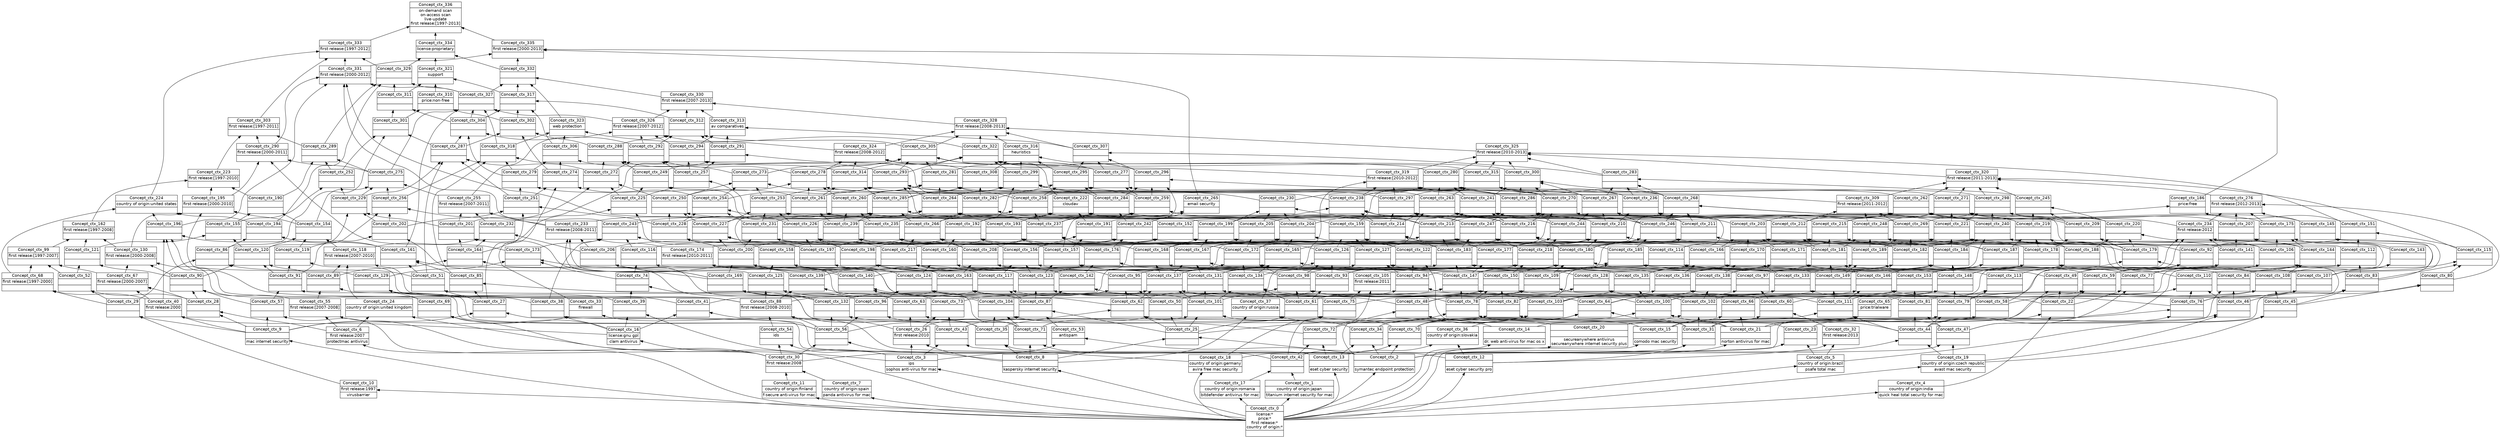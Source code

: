 digraph G { 
	rankdir=BT;
	margin=0;
	node [margin="0.03,0.03",fontname="DejaVu Sans"];
	ranksep=0.3;
	nodesep=0.2;
//graph[label="name:ctx,concept number:337,object number:22,attribute number:70"
0 [shape=none,label=<<table border="0" cellborder="1" cellspacing="0" port="p"><tr><td>Concept_ctx_336</td></tr><tr><td>on-demand scan<br/>on-access scan<br/>live-update<br/>first release:[1997-2013]<br/></td></tr><tr><td><br/></td></tr></table>>];
1 [shape=none,label=<<table border="0" cellborder="1" cellspacing="0" port="p"><tr><td>Concept_ctx_316</td></tr><tr><td>heuristics<br/></td></tr><tr><td><br/></td></tr></table>>];
2 [shape=none,label=<<table border="0" cellborder="1" cellspacing="0" port="p"><tr><td>Concept_ctx_192</td></tr><tr><td><br/></td></tr><tr><td><br/></td></tr></table>>];
3 [shape=none,label=<<table border="0" cellborder="1" cellspacing="0" port="p"><tr><td>Concept_ctx_222</td></tr><tr><td>cloudav<br/></td></tr><tr><td><br/></td></tr></table>>];
4 [shape=none,label=<<table border="0" cellborder="1" cellspacing="0" port="p"><tr><td>Concept_ctx_12</td></tr><tr><td><br/></td></tr><tr><td>eset cyber security pro<br/></td></tr></table>>];
5 [shape=none,label=<<table border="0" cellborder="1" cellspacing="0" port="p"><tr><td>Concept_ctx_33</td></tr><tr><td>firewall<br/></td></tr><tr><td><br/></td></tr></table>>];
6 [shape=none,label=<<table border="0" cellborder="1" cellspacing="0" port="p"><tr><td>Concept_ctx_0</td></tr><tr><td>license:*<br/>price:*<br/>first release:*<br/>country of origin:*<br/></td></tr><tr><td><br/></td></tr></table>>];
7 [shape=none,label=<<table border="0" cellborder="1" cellspacing="0" port="p"><tr><td>Concept_ctx_54</td></tr><tr><td>ids<br/></td></tr><tr><td><br/></td></tr></table>>];
8 [shape=none,label=<<table border="0" cellborder="1" cellspacing="0" port="p"><tr><td>Concept_ctx_3</td></tr><tr><td>ips<br/></td></tr><tr><td>sophos anti-virus for mac<br/></td></tr></table>>];
9 [shape=none,label=<<table border="0" cellborder="1" cellspacing="0" port="p"><tr><td>Concept_ctx_156</td></tr><tr><td><br/></td></tr><tr><td><br/></td></tr></table>>];
10 [shape=none,label=<<table border="0" cellborder="1" cellspacing="0" port="p"><tr><td>Concept_ctx_242</td></tr><tr><td><br/></td></tr><tr><td><br/></td></tr></table>>];
11 [shape=none,label=<<table border="0" cellborder="1" cellspacing="0" port="p"><tr><td>Concept_ctx_265</td></tr><tr><td>email security<br/></td></tr><tr><td><br/></td></tr></table>>];
12 [shape=none,label=<<table border="0" cellborder="1" cellspacing="0" port="p"><tr><td>Concept_ctx_30</td></tr><tr><td>first release:2008<br/></td></tr><tr><td><br/></td></tr></table>>];
13 [shape=none,label=<<table border="0" cellborder="1" cellspacing="0" port="p"><tr><td>Concept_ctx_53</td></tr><tr><td>antispam<br/></td></tr><tr><td><br/></td></tr></table>>];
14 [shape=none,label=<<table border="0" cellborder="1" cellspacing="0" port="p"><tr><td>Concept_ctx_299</td></tr><tr><td><br/></td></tr><tr><td><br/></td></tr></table>>];
15 [shape=none,label=<<table border="0" cellborder="1" cellspacing="0" port="p"><tr><td>Concept_ctx_323</td></tr><tr><td>web protection<br/></td></tr><tr><td><br/></td></tr></table>>];
16 [shape=none,label=<<table border="0" cellborder="1" cellspacing="0" port="p"><tr><td>Concept_ctx_123</td></tr><tr><td><br/></td></tr><tr><td><br/></td></tr></table>>];
17 [shape=none,label=<<table border="0" cellborder="1" cellspacing="0" port="p"><tr><td>Concept_ctx_160</td></tr><tr><td><br/></td></tr><tr><td><br/></td></tr></table>>];
18 [shape=none,label=<<table border="0" cellborder="1" cellspacing="0" port="p"><tr><td>Concept_ctx_176</td></tr><tr><td><br/></td></tr><tr><td><br/></td></tr></table>>];
19 [shape=none,label=<<table border="0" cellborder="1" cellspacing="0" port="p"><tr><td>Concept_ctx_264</td></tr><tr><td><br/></td></tr><tr><td><br/></td></tr></table>>];
20 [shape=none,label=<<table border="0" cellborder="1" cellspacing="0" port="p"><tr><td>Concept_ctx_281</td></tr><tr><td><br/></td></tr><tr><td><br/></td></tr></table>>];
21 [shape=none,label=<<table border="0" cellborder="1" cellspacing="0" port="p"><tr><td>Concept_ctx_193</td></tr><tr><td><br/></td></tr><tr><td><br/></td></tr></table>>];
22 [shape=none,label=<<table border="0" cellborder="1" cellspacing="0" port="p"><tr><td>Concept_ctx_306</td></tr><tr><td><br/></td></tr><tr><td><br/></td></tr></table>>];
23 [shape=none,label=<<table border="0" cellborder="1" cellspacing="0" port="p"><tr><td>Concept_ctx_321</td></tr><tr><td>support<br/></td></tr><tr><td><br/></td></tr></table>>];
24 [shape=none,label=<<table border="0" cellborder="1" cellspacing="0" port="p"><tr><td>Concept_ctx_237</td></tr><tr><td><br/></td></tr><tr><td><br/></td></tr></table>>];
25 [shape=none,label=<<table border="0" cellborder="1" cellspacing="0" port="p"><tr><td>Concept_ctx_284</td></tr><tr><td><br/></td></tr><tr><td><br/></td></tr></table>>];
26 [shape=none,label=<<table border="0" cellborder="1" cellspacing="0" port="p"><tr><td>Concept_ctx_258</td></tr><tr><td><br/></td></tr><tr><td><br/></td></tr></table>>];
27 [shape=none,label=<<table border="0" cellborder="1" cellspacing="0" port="p"><tr><td>Concept_ctx_295</td></tr><tr><td><br/></td></tr><tr><td><br/></td></tr></table>>];
28 [shape=none,label=<<table border="0" cellborder="1" cellspacing="0" port="p"><tr><td>Concept_ctx_157</td></tr><tr><td><br/></td></tr><tr><td><br/></td></tr></table>>];
29 [shape=none,label=<<table border="0" cellborder="1" cellspacing="0" port="p"><tr><td>Concept_ctx_191</td></tr><tr><td><br/></td></tr><tr><td><br/></td></tr></table>>];
30 [shape=none,label=<<table border="0" cellborder="1" cellspacing="0" port="p"><tr><td>Concept_ctx_259</td></tr><tr><td><br/></td></tr><tr><td><br/></td></tr></table>>];
31 [shape=none,label=<<table border="0" cellborder="1" cellspacing="0" port="p"><tr><td>Concept_ctx_296</td></tr><tr><td><br/></td></tr><tr><td><br/></td></tr></table>>];
32 [shape=none,label=<<table border="0" cellborder="1" cellspacing="0" port="p"><tr><td>Concept_ctx_291</td></tr><tr><td><br/></td></tr><tr><td><br/></td></tr></table>>];
33 [shape=none,label=<<table border="0" cellborder="1" cellspacing="0" port="p"><tr><td>Concept_ctx_313</td></tr><tr><td>av comparatives<br/></td></tr><tr><td><br/></td></tr></table>>];
34 [shape=none,label=<<table border="0" cellborder="1" cellspacing="0" port="p"><tr><td>Concept_ctx_334</td></tr><tr><td>license:proprietary<br/></td></tr><tr><td><br/></td></tr></table>>];
35 [shape=none,label=<<table border="0" cellborder="1" cellspacing="0" port="p"><tr><td>Concept_ctx_16</td></tr><tr><td>license:gnu gpl<br/></td></tr><tr><td>clam antivirus<br/></td></tr></table>>];
36 [shape=none,label=<<table border="0" cellborder="1" cellspacing="0" port="p"><tr><td>Concept_ctx_19</td></tr><tr><td>country of origin:czech republic<br/></td></tr><tr><td>avast mac security<br/></td></tr></table>>];
37 [shape=none,label=<<table border="0" cellborder="1" cellspacing="0" port="p"><tr><td>Concept_ctx_82</td></tr><tr><td><br/></td></tr><tr><td><br/></td></tr></table>>];
38 [shape=none,label=<<table border="0" cellborder="1" cellspacing="0" port="p"><tr><td>Concept_ctx_116</td></tr><tr><td><br/></td></tr><tr><td><br/></td></tr></table>>];
39 [shape=none,label=<<table border="0" cellborder="1" cellspacing="0" port="p"><tr><td>Concept_ctx_114</td></tr><tr><td><br/></td></tr><tr><td><br/></td></tr></table>>];
40 [shape=none,label=<<table border="0" cellborder="1" cellspacing="0" port="p"><tr><td>Concept_ctx_5</td></tr><tr><td>country of origin:brazil<br/></td></tr><tr><td>psafe total mac<br/></td></tr></table>>];
41 [shape=none,label=<<table border="0" cellborder="1" cellspacing="0" port="p"><tr><td>Concept_ctx_23</td></tr><tr><td><br/></td></tr><tr><td><br/></td></tr></table>>];
42 [shape=none,label=<<table border="0" cellborder="1" cellspacing="0" port="p"><tr><td>Concept_ctx_45</td></tr><tr><td><br/></td></tr><tr><td><br/></td></tr></table>>];
43 [shape=none,label=<<table border="0" cellborder="1" cellspacing="0" port="p"><tr><td>Concept_ctx_112</td></tr><tr><td><br/></td></tr><tr><td><br/></td></tr></table>>];
44 [shape=none,label=<<table border="0" cellborder="1" cellspacing="0" port="p"><tr><td>Concept_ctx_151</td></tr><tr><td><br/></td></tr><tr><td><br/></td></tr></table>>];
45 [shape=none,label=<<table border="0" cellborder="1" cellspacing="0" port="p"><tr><td>Concept_ctx_186</td></tr><tr><td>price:free<br/></td></tr><tr><td><br/></td></tr></table>>];
46 [shape=none,label=<<table border="0" cellborder="1" cellspacing="0" port="p"><tr><td>Concept_ctx_198</td></tr><tr><td><br/></td></tr><tr><td><br/></td></tr></table>>];
47 [shape=none,label=<<table border="0" cellborder="1" cellspacing="0" port="p"><tr><td>Concept_ctx_231</td></tr><tr><td><br/></td></tr><tr><td><br/></td></tr></table>>];
48 [shape=none,label=<<table border="0" cellborder="1" cellspacing="0" port="p"><tr><td>Concept_ctx_226</td></tr><tr><td><br/></td></tr><tr><td><br/></td></tr></table>>];
49 [shape=none,label=<<table border="0" cellborder="1" cellspacing="0" port="p"><tr><td>Concept_ctx_253</td></tr><tr><td><br/></td></tr><tr><td><br/></td></tr></table>>];
50 [shape=none,label=<<table border="0" cellborder="1" cellspacing="0" port="p"><tr><td>Concept_ctx_274</td></tr><tr><td><br/></td></tr><tr><td><br/></td></tr></table>>];
51 [shape=none,label=<<table border="0" cellborder="1" cellspacing="0" port="p"><tr><td>Concept_ctx_249</td></tr><tr><td><br/></td></tr><tr><td><br/></td></tr></table>>];
52 [shape=none,label=<<table border="0" cellborder="1" cellspacing="0" port="p"><tr><td>Concept_ctx_310</td></tr><tr><td>price:non-free<br/></td></tr><tr><td><br/></td></tr></table>>];
53 [shape=none,label=<<table border="0" cellborder="1" cellspacing="0" port="p"><tr><td>Concept_ctx_20</td></tr><tr><td><br/></td></tr><tr><td>secureanywhere antivirus<br/>secureanywhere internet security plus<br/></td></tr></table>>];
54 [shape=none,label=<<table border="0" cellborder="1" cellspacing="0" port="p"><tr><td>Concept_ctx_65</td></tr><tr><td>price:trialware<br/></td></tr><tr><td><br/></td></tr></table>>];
55 [shape=none,label=<<table border="0" cellborder="1" cellspacing="0" port="p"><tr><td>Concept_ctx_10</td></tr><tr><td>first release:1997<br/></td></tr><tr><td>virusbarrier<br/></td></tr></table>>];
56 [shape=none,label=<<table border="0" cellborder="1" cellspacing="0" port="p"><tr><td>Concept_ctx_9</td></tr><tr><td><br/></td></tr><tr><td>mac internet security<br/></td></tr></table>>];
57 [shape=none,label=<<table border="0" cellborder="1" cellspacing="0" port="p"><tr><td>Concept_ctx_40</td></tr><tr><td>first release:2000<br/></td></tr><tr><td><br/></td></tr></table>>];
58 [shape=none,label=<<table border="0" cellborder="1" cellspacing="0" port="p"><tr><td>Concept_ctx_6</td></tr><tr><td>first release:2007<br/></td></tr><tr><td>protectmac antivirus<br/></td></tr></table>>];
59 [shape=none,label=<<table border="0" cellborder="1" cellspacing="0" port="p"><tr><td>Concept_ctx_8</td></tr><tr><td><br/></td></tr><tr><td>kaspersky internet security<br/></td></tr></table>>];
60 [shape=none,label=<<table border="0" cellborder="1" cellspacing="0" port="p"><tr><td>Concept_ctx_26</td></tr><tr><td>first release:2010<br/></td></tr><tr><td><br/></td></tr></table>>];
61 [shape=none,label=<<table border="0" cellborder="1" cellspacing="0" port="p"><tr><td>Concept_ctx_13</td></tr><tr><td><br/></td></tr><tr><td>eset cyber security<br/></td></tr></table>>];
62 [shape=none,label=<<table border="0" cellborder="1" cellspacing="0" port="p"><tr><td>Concept_ctx_18</td></tr><tr><td>country of origin:germany<br/></td></tr><tr><td>avira free mac security<br/></td></tr></table>>];
63 [shape=none,label=<<table border="0" cellborder="1" cellspacing="0" port="p"><tr><td>Concept_ctx_42</td></tr><tr><td><br/></td></tr><tr><td><br/></td></tr></table>>];
64 [shape=none,label=<<table border="0" cellborder="1" cellspacing="0" port="p"><tr><td>Concept_ctx_75</td></tr><tr><td><br/></td></tr><tr><td><br/></td></tr></table>>];
65 [shape=none,label=<<table border="0" cellborder="1" cellspacing="0" port="p"><tr><td>Concept_ctx_72</td></tr><tr><td><br/></td></tr><tr><td><br/></td></tr></table>>];
66 [shape=none,label=<<table border="0" cellborder="1" cellspacing="0" port="p"><tr><td>Concept_ctx_105</td></tr><tr><td>first release:2011<br/></td></tr><tr><td><br/></td></tr></table>>];
67 [shape=none,label=<<table border="0" cellborder="1" cellspacing="0" port="p"><tr><td>Concept_ctx_2</td></tr><tr><td><br/></td></tr><tr><td>symantec endpoint protection<br/></td></tr></table>>];
68 [shape=none,label=<<table border="0" cellborder="1" cellspacing="0" port="p"><tr><td>Concept_ctx_21</td></tr><tr><td><br/></td></tr><tr><td>norton antivirus for mac<br/></td></tr></table>>];
69 [shape=none,label=<<table border="0" cellborder="1" cellspacing="0" port="p"><tr><td>Concept_ctx_44</td></tr><tr><td><br/></td></tr><tr><td><br/></td></tr></table>>];
70 [shape=none,label=<<table border="0" cellborder="1" cellspacing="0" port="p"><tr><td>Concept_ctx_76</td></tr><tr><td><br/></td></tr><tr><td><br/></td></tr></table>>];
71 [shape=none,label=<<table border="0" cellborder="1" cellspacing="0" port="p"><tr><td>Concept_ctx_46</td></tr><tr><td><br/></td></tr><tr><td><br/></td></tr></table>>];
72 [shape=none,label=<<table border="0" cellborder="1" cellspacing="0" port="p"><tr><td>Concept_ctx_110</td></tr><tr><td><br/></td></tr><tr><td><br/></td></tr></table>>];
73 [shape=none,label=<<table border="0" cellborder="1" cellspacing="0" port="p"><tr><td>Concept_ctx_22</td></tr><tr><td><br/></td></tr><tr><td><br/></td></tr></table>>];
74 [shape=none,label=<<table border="0" cellborder="1" cellspacing="0" port="p"><tr><td>Concept_ctx_77</td></tr><tr><td><br/></td></tr><tr><td><br/></td></tr></table>>];
75 [shape=none,label=<<table border="0" cellborder="1" cellspacing="0" port="p"><tr><td>Concept_ctx_141</td></tr><tr><td><br/></td></tr><tr><td><br/></td></tr></table>>];
76 [shape=none,label=<<table border="0" cellborder="1" cellspacing="0" port="p"><tr><td>Concept_ctx_49</td></tr><tr><td><br/></td></tr><tr><td><br/></td></tr></table>>];
77 [shape=none,label=<<table border="0" cellborder="1" cellspacing="0" port="p"><tr><td>Concept_ctx_106</td></tr><tr><td><br/></td></tr><tr><td><br/></td></tr></table>>];
78 [shape=none,label=<<table border="0" cellborder="1" cellspacing="0" port="p"><tr><td>Concept_ctx_234</td></tr><tr><td>first release:2012<br/></td></tr><tr><td><br/></td></tr></table>>];
79 [shape=none,label=<<table border="0" cellborder="1" cellspacing="0" port="p"><tr><td>Concept_ctx_32</td></tr><tr><td>first release:2013<br/></td></tr><tr><td><br/></td></tr></table>>];
80 [shape=none,label=<<table border="0" cellborder="1" cellspacing="0" port="p"><tr><td>Concept_ctx_29</td></tr><tr><td><br/></td></tr><tr><td><br/></td></tr></table>>];
81 [shape=none,label=<<table border="0" cellborder="1" cellspacing="0" port="p"><tr><td>Concept_ctx_68</td></tr><tr><td>first release:[1997-2000]<br/></td></tr><tr><td><br/></td></tr></table>>];
82 [shape=none,label=<<table border="0" cellborder="1" cellspacing="0" port="p"><tr><td>Concept_ctx_28</td></tr><tr><td><br/></td></tr><tr><td><br/></td></tr></table>>];
83 [shape=none,label=<<table border="0" cellborder="1" cellspacing="0" port="p"><tr><td>Concept_ctx_67</td></tr><tr><td>first release:[2000-2007]<br/></td></tr><tr><td><br/></td></tr></table>>];
84 [shape=none,label=<<table border="0" cellborder="1" cellspacing="0" port="p"><tr><td>Concept_ctx_55</td></tr><tr><td>first release:[2007-2008]<br/></td></tr><tr><td><br/></td></tr></table>>];
85 [shape=none,label=<<table border="0" cellborder="1" cellspacing="0" port="p"><tr><td>Concept_ctx_56</td></tr><tr><td><br/></td></tr><tr><td><br/></td></tr></table>>];
86 [shape=none,label=<<table border="0" cellborder="1" cellspacing="0" port="p"><tr><td>Concept_ctx_88</td></tr><tr><td>first release:[2008-2010]<br/></td></tr><tr><td><br/></td></tr></table>>];
87 [shape=none,label=<<table border="0" cellborder="1" cellspacing="0" port="p"><tr><td>Concept_ctx_35</td></tr><tr><td><br/></td></tr><tr><td><br/></td></tr></table>>];
88 [shape=none,label=<<table border="0" cellborder="1" cellspacing="0" port="p"><tr><td>Concept_ctx_63</td></tr><tr><td><br/></td></tr><tr><td><br/></td></tr></table>>];
89 [shape=none,label=<<table border="0" cellborder="1" cellspacing="0" port="p"><tr><td>Concept_ctx_71</td></tr><tr><td><br/></td></tr><tr><td><br/></td></tr></table>>];
90 [shape=none,label=<<table border="0" cellborder="1" cellspacing="0" port="p"><tr><td>Concept_ctx_104</td></tr><tr><td><br/></td></tr><tr><td><br/></td></tr></table>>];
91 [shape=none,label=<<table border="0" cellborder="1" cellspacing="0" port="p"><tr><td>Concept_ctx_43</td></tr><tr><td><br/></td></tr><tr><td><br/></td></tr></table>>];
92 [shape=none,label=<<table border="0" cellborder="1" cellspacing="0" port="p"><tr><td>Concept_ctx_73</td></tr><tr><td><br/></td></tr><tr><td><br/></td></tr></table>>];
93 [shape=none,label=<<table border="0" cellborder="1" cellspacing="0" port="p"><tr><td>Concept_ctx_140</td></tr><tr><td><br/></td></tr><tr><td><br/></td></tr></table>>];
94 [shape=none,label=<<table border="0" cellborder="1" cellspacing="0" port="p"><tr><td>Concept_ctx_174</td></tr><tr><td>first release:[2010-2011]<br/></td></tr><tr><td><br/></td></tr></table>>];
95 [shape=none,label=<<table border="0" cellborder="1" cellspacing="0" port="p"><tr><td>Concept_ctx_47</td></tr><tr><td><br/></td></tr><tr><td><br/></td></tr></table>>];
96 [shape=none,label=<<table border="0" cellborder="1" cellspacing="0" port="p"><tr><td>Concept_ctx_81</td></tr><tr><td><br/></td></tr><tr><td><br/></td></tr></table>>];
97 [shape=none,label=<<table border="0" cellborder="1" cellspacing="0" port="p"><tr><td>Concept_ctx_70</td></tr><tr><td><br/></td></tr><tr><td><br/></td></tr></table>>];
98 [shape=none,label=<<table border="0" cellborder="1" cellspacing="0" port="p"><tr><td>Concept_ctx_111</td></tr><tr><td><br/></td></tr><tr><td><br/></td></tr></table>>];
99 [shape=none,label=<<table border="0" cellborder="1" cellspacing="0" port="p"><tr><td>Concept_ctx_153</td></tr><tr><td><br/></td></tr><tr><td><br/></td></tr></table>>];
100 [shape=none,label=<<table border="0" cellborder="1" cellspacing="0" port="p"><tr><td>Concept_ctx_100</td></tr><tr><td><br/></td></tr><tr><td><br/></td></tr></table>>];
101 [shape=none,label=<<table border="0" cellborder="1" cellspacing="0" port="p"><tr><td>Concept_ctx_146</td></tr><tr><td><br/></td></tr><tr><td><br/></td></tr></table>>];
102 [shape=none,label=<<table border="0" cellborder="1" cellspacing="0" port="p"><tr><td>Concept_ctx_187</td></tr><tr><td><br/></td></tr><tr><td><br/></td></tr></table>>];
103 [shape=none,label=<<table border="0" cellborder="1" cellspacing="0" port="p"><tr><td>Concept_ctx_84</td></tr><tr><td><br/></td></tr><tr><td><br/></td></tr></table>>];
104 [shape=none,label=<<table border="0" cellborder="1" cellspacing="0" port="p"><tr><td>Concept_ctx_34</td></tr><tr><td><br/></td></tr><tr><td><br/></td></tr></table>>];
105 [shape=none,label=<<table border="0" cellborder="1" cellspacing="0" port="p"><tr><td>Concept_ctx_103</td></tr><tr><td><br/></td></tr><tr><td><br/></td></tr></table>>];
106 [shape=none,label=<<table border="0" cellborder="1" cellspacing="0" port="p"><tr><td>Concept_ctx_149</td></tr><tr><td><br/></td></tr><tr><td><br/></td></tr></table>>];
107 [shape=none,label=<<table border="0" cellborder="1" cellspacing="0" port="p"><tr><td>Concept_ctx_189</td></tr><tr><td><br/></td></tr><tr><td><br/></td></tr></table>>];
108 [shape=none,label=<<table border="0" cellborder="1" cellspacing="0" port="p"><tr><td>Concept_ctx_135</td></tr><tr><td><br/></td></tr><tr><td><br/></td></tr></table>>];
109 [shape=none,label=<<table border="0" cellborder="1" cellspacing="0" port="p"><tr><td>Concept_ctx_181</td></tr><tr><td><br/></td></tr><tr><td><br/></td></tr></table>>];
110 [shape=none,label=<<table border="0" cellborder="1" cellspacing="0" port="p"><tr><td>Concept_ctx_248</td></tr><tr><td><br/></td></tr><tr><td><br/></td></tr></table>>];
111 [shape=none,label=<<table border="0" cellborder="1" cellspacing="0" port="p"><tr><td>Concept_ctx_136</td></tr><tr><td><br/></td></tr><tr><td><br/></td></tr></table>>];
112 [shape=none,label=<<table border="0" cellborder="1" cellspacing="0" port="p"><tr><td>Concept_ctx_182</td></tr><tr><td><br/></td></tr><tr><td><br/></td></tr></table>>];
113 [shape=none,label=<<table border="0" cellborder="1" cellspacing="0" port="p"><tr><td>Concept_ctx_269</td></tr><tr><td><br/></td></tr><tr><td><br/></td></tr></table>>];
114 [shape=none,label=<<table border="0" cellborder="1" cellspacing="0" port="p"><tr><td>Concept_ctx_166</td></tr><tr><td><br/></td></tr><tr><td><br/></td></tr></table>>];
115 [shape=none,label=<<table border="0" cellborder="1" cellspacing="0" port="p"><tr><td>Concept_ctx_212</td></tr><tr><td><br/></td></tr><tr><td><br/></td></tr></table>>];
116 [shape=none,label=<<table border="0" cellborder="1" cellspacing="0" port="p"><tr><td>Concept_ctx_309</td></tr><tr><td>first release:[2011-2012]<br/></td></tr><tr><td><br/></td></tr></table>>];
117 [shape=none,label=<<table border="0" cellborder="1" cellspacing="0" port="p"><tr><td>Concept_ctx_31</td></tr><tr><td><br/></td></tr><tr><td><br/></td></tr></table>>];
118 [shape=none,label=<<table border="0" cellborder="1" cellspacing="0" port="p"><tr><td>Concept_ctx_58</td></tr><tr><td><br/></td></tr><tr><td><br/></td></tr></table>>];
119 [shape=none,label=<<table border="0" cellborder="1" cellspacing="0" port="p"><tr><td>Concept_ctx_79</td></tr><tr><td><br/></td></tr><tr><td><br/></td></tr></table>>];
120 [shape=none,label=<<table border="0" cellborder="1" cellspacing="0" port="p"><tr><td>Concept_ctx_107</td></tr><tr><td><br/></td></tr><tr><td><br/></td></tr></table>>];
121 [shape=none,label=<<table border="0" cellborder="1" cellspacing="0" port="p"><tr><td>Concept_ctx_145</td></tr><tr><td><br/></td></tr><tr><td><br/></td></tr></table>>];
122 [shape=none,label=<<table border="0" cellborder="1" cellspacing="0" port="p"><tr><td>Concept_ctx_60</td></tr><tr><td><br/></td></tr><tr><td><br/></td></tr></table>>];
123 [shape=none,label=<<table border="0" cellborder="1" cellspacing="0" port="p"><tr><td>Concept_ctx_108</td></tr><tr><td><br/></td></tr><tr><td><br/></td></tr></table>>];
124 [shape=none,label=<<table border="0" cellborder="1" cellspacing="0" port="p"><tr><td>Concept_ctx_143</td></tr><tr><td><br/></td></tr><tr><td><br/></td></tr></table>>];
125 [shape=none,label=<<table border="0" cellborder="1" cellspacing="0" port="p"><tr><td>Concept_ctx_80</td></tr><tr><td><br/></td></tr><tr><td><br/></td></tr></table>>];
126 [shape=none,label=<<table border="0" cellborder="1" cellspacing="0" port="p"><tr><td>Concept_ctx_59</td></tr><tr><td><br/></td></tr><tr><td><br/></td></tr></table>>];
127 [shape=none,label=<<table border="0" cellborder="1" cellspacing="0" port="p"><tr><td>Concept_ctx_144</td></tr><tr><td><br/></td></tr><tr><td><br/></td></tr></table>>];
128 [shape=none,label=<<table border="0" cellborder="1" cellspacing="0" port="p"><tr><td>Concept_ctx_207</td></tr><tr><td><br/></td></tr><tr><td><br/></td></tr></table>>];
129 [shape=none,label=<<table border="0" cellborder="1" cellspacing="0" port="p"><tr><td>Concept_ctx_92</td></tr><tr><td><br/></td></tr><tr><td><br/></td></tr></table>>];
130 [shape=none,label=<<table border="0" cellborder="1" cellspacing="0" port="p"><tr><td>Concept_ctx_175</td></tr><tr><td><br/></td></tr><tr><td><br/></td></tr></table>>];
131 [shape=none,label=<<table border="0" cellborder="1" cellspacing="0" port="p"><tr><td>Concept_ctx_276</td></tr><tr><td>first release:[2012-2013]<br/></td></tr><tr><td><br/></td></tr></table>>];
132 [shape=none,label=<<table border="0" cellborder="1" cellspacing="0" port="p"><tr><td>Concept_ctx_52</td></tr><tr><td><br/></td></tr><tr><td><br/></td></tr></table>>];
133 [shape=none,label=<<table border="0" cellborder="1" cellspacing="0" port="p"><tr><td>Concept_ctx_99</td></tr><tr><td>first release:[1997-2007]<br/></td></tr><tr><td><br/></td></tr></table>>];
134 [shape=none,label=<<table border="0" cellborder="1" cellspacing="0" port="p"><tr><td>Concept_ctx_69</td></tr><tr><td><br/></td></tr><tr><td><br/></td></tr></table>>];
135 [shape=none,label=<<table border="0" cellborder="1" cellspacing="0" port="p"><tr><td>Concept_ctx_57</td></tr><tr><td><br/></td></tr><tr><td><br/></td></tr></table>>];
136 [shape=none,label=<<table border="0" cellborder="1" cellspacing="0" port="p"><tr><td>Concept_ctx_90</td></tr><tr><td><br/></td></tr><tr><td><br/></td></tr></table>>];
137 [shape=none,label=<<table border="0" cellborder="1" cellspacing="0" port="p"><tr><td>Concept_ctx_130</td></tr><tr><td>first release:[2000-2008]<br/></td></tr><tr><td><br/></td></tr></table>>];
138 [shape=none,label=<<table border="0" cellborder="1" cellspacing="0" port="p"><tr><td>Concept_ctx_89</td></tr><tr><td><br/></td></tr><tr><td><br/></td></tr></table>>];
139 [shape=none,label=<<table border="0" cellborder="1" cellspacing="0" port="p"><tr><td>Concept_ctx_118</td></tr><tr><td>first release:[2007-2010]<br/></td></tr><tr><td><br/></td></tr></table>>];
140 [shape=none,label=<<table border="0" cellborder="1" cellspacing="0" port="p"><tr><td>Concept_ctx_96</td></tr><tr><td><br/></td></tr><tr><td><br/></td></tr></table>>];
141 [shape=none,label=<<table border="0" cellborder="1" cellspacing="0" port="p"><tr><td>Concept_ctx_125</td></tr><tr><td><br/></td></tr><tr><td><br/></td></tr></table>>];
142 [shape=none,label=<<table border="0" cellborder="1" cellspacing="0" port="p"><tr><td>Concept_ctx_132</td></tr><tr><td><br/></td></tr><tr><td><br/></td></tr></table>>];
143 [shape=none,label=<<table border="0" cellborder="1" cellspacing="0" port="p"><tr><td>Concept_ctx_169</td></tr><tr><td><br/></td></tr><tr><td><br/></td></tr></table>>];
144 [shape=none,label=<<table border="0" cellborder="1" cellspacing="0" port="p"><tr><td>Concept_ctx_139</td></tr><tr><td><br/></td></tr><tr><td><br/></td></tr></table>>];
145 [shape=none,label=<<table border="0" cellborder="1" cellspacing="0" port="p"><tr><td>Concept_ctx_206</td></tr><tr><td><br/></td></tr><tr><td><br/></td></tr></table>>];
146 [shape=none,label=<<table border="0" cellborder="1" cellspacing="0" port="p"><tr><td>Concept_ctx_233</td></tr><tr><td>first release:[2008-2011]<br/></td></tr><tr><td><br/></td></tr></table>>];
147 [shape=none,label=<<table border="0" cellborder="1" cellspacing="0" port="p"><tr><td>Concept_ctx_25</td></tr><tr><td><br/></td></tr><tr><td><br/></td></tr></table>>];
148 [shape=none,label=<<table border="0" cellborder="1" cellspacing="0" port="p"><tr><td>Concept_ctx_62</td></tr><tr><td><br/></td></tr><tr><td><br/></td></tr></table>>];
149 [shape=none,label=<<table border="0" cellborder="1" cellspacing="0" port="p"><tr><td>Concept_ctx_101</td></tr><tr><td><br/></td></tr><tr><td><br/></td></tr></table>>];
150 [shape=none,label=<<table border="0" cellborder="1" cellspacing="0" port="p"><tr><td>Concept_ctx_137</td></tr><tr><td><br/></td></tr><tr><td><br/></td></tr></table>>];
151 [shape=none,label=<<table border="0" cellborder="1" cellspacing="0" port="p"><tr><td>Concept_ctx_131</td></tr><tr><td><br/></td></tr><tr><td><br/></td></tr></table>>];
152 [shape=none,label=<<table border="0" cellborder="1" cellspacing="0" port="p"><tr><td>Concept_ctx_167</td></tr><tr><td><br/></td></tr><tr><td><br/></td></tr></table>>];
153 [shape=none,label=<<table border="0" cellborder="1" cellspacing="0" port="p"><tr><td>Concept_ctx_168</td></tr><tr><td><br/></td></tr><tr><td><br/></td></tr></table>>];
154 [shape=none,label=<<table border="0" cellborder="1" cellspacing="0" port="p"><tr><td>Concept_ctx_199</td></tr><tr><td><br/></td></tr><tr><td><br/></td></tr></table>>];
155 [shape=none,label=<<table border="0" cellborder="1" cellspacing="0" port="p"><tr><td>Concept_ctx_78</td></tr><tr><td><br/></td></tr><tr><td><br/></td></tr></table>>];
156 [shape=none,label=<<table border="0" cellborder="1" cellspacing="0" port="p"><tr><td>Concept_ctx_147</td></tr><tr><td><br/></td></tr><tr><td><br/></td></tr></table>>];
157 [shape=none,label=<<table border="0" cellborder="1" cellspacing="0" port="p"><tr><td>Concept_ctx_183</td></tr><tr><td><br/></td></tr><tr><td><br/></td></tr></table>>];
158 [shape=none,label=<<table border="0" cellborder="1" cellspacing="0" port="p"><tr><td>Concept_ctx_214</td></tr><tr><td><br/></td></tr><tr><td><br/></td></tr></table>>];
159 [shape=none,label=<<table border="0" cellborder="1" cellspacing="0" port="p"><tr><td>Concept_ctx_177</td></tr><tr><td><br/></td></tr><tr><td><br/></td></tr></table>>];
160 [shape=none,label=<<table border="0" cellborder="1" cellspacing="0" port="p"><tr><td>Concept_ctx_213</td></tr><tr><td><br/></td></tr><tr><td><br/></td></tr></table>>];
161 [shape=none,label=<<table border="0" cellborder="1" cellspacing="0" port="p"><tr><td>Concept_ctx_238</td></tr><tr><td><br/></td></tr><tr><td><br/></td></tr></table>>];
162 [shape=none,label=<<table border="0" cellborder="1" cellspacing="0" port="p"><tr><td>Concept_ctx_50</td></tr><tr><td><br/></td></tr><tr><td><br/></td></tr></table>>];
163 [shape=none,label=<<table border="0" cellborder="1" cellspacing="0" port="p"><tr><td>Concept_ctx_150</td></tr><tr><td><br/></td></tr><tr><td><br/></td></tr></table>>];
164 [shape=none,label=<<table border="0" cellborder="1" cellspacing="0" port="p"><tr><td>Concept_ctx_218</td></tr><tr><td><br/></td></tr><tr><td><br/></td></tr></table>>];
165 [shape=none,label=<<table border="0" cellborder="1" cellspacing="0" port="p"><tr><td>Concept_ctx_244</td></tr><tr><td><br/></td></tr><tr><td><br/></td></tr></table>>];
166 [shape=none,label=<<table border="0" cellborder="1" cellspacing="0" port="p"><tr><td>Concept_ctx_95</td></tr><tr><td><br/></td></tr><tr><td><br/></td></tr></table>>];
167 [shape=none,label=<<table border="0" cellborder="1" cellspacing="0" port="p"><tr><td>Concept_ctx_247</td></tr><tr><td><br/></td></tr><tr><td><br/></td></tr></table>>];
168 [shape=none,label=<<table border="0" cellborder="1" cellspacing="0" port="p"><tr><td>Concept_ctx_286</td></tr><tr><td><br/></td></tr><tr><td><br/></td></tr></table>>];
169 [shape=none,label=<<table border="0" cellborder="1" cellspacing="0" port="p"><tr><td>Concept_ctx_297</td></tr><tr><td><br/></td></tr><tr><td><br/></td></tr></table>>];
170 [shape=none,label=<<table border="0" cellborder="1" cellspacing="0" port="p"><tr><td>Concept_ctx_319</td></tr><tr><td>first release:[2010-2012]<br/></td></tr><tr><td><br/></td></tr></table>>];
171 [shape=none,label=<<table border="0" cellborder="1" cellspacing="0" port="p"><tr><td>Concept_ctx_83</td></tr><tr><td><br/></td></tr><tr><td><br/></td></tr></table>>];
172 [shape=none,label=<<table border="0" cellborder="1" cellspacing="0" port="p"><tr><td>Concept_ctx_115</td></tr><tr><td><br/></td></tr><tr><td><br/></td></tr></table>>];
173 [shape=none,label=<<table border="0" cellborder="1" cellspacing="0" port="p"><tr><td>Concept_ctx_64</td></tr><tr><td><br/></td></tr><tr><td><br/></td></tr></table>>];
174 [shape=none,label=<<table border="0" cellborder="1" cellspacing="0" port="p"><tr><td>Concept_ctx_102</td></tr><tr><td><br/></td></tr><tr><td><br/></td></tr></table>>];
175 [shape=none,label=<<table border="0" cellborder="1" cellspacing="0" port="p"><tr><td>Concept_ctx_138</td></tr><tr><td><br/></td></tr><tr><td><br/></td></tr></table>>];
176 [shape=none,label=<<table border="0" cellborder="1" cellspacing="0" port="p"><tr><td>Concept_ctx_133</td></tr><tr><td><br/></td></tr><tr><td><br/></td></tr></table>>];
177 [shape=none,label=<<table border="0" cellborder="1" cellspacing="0" port="p"><tr><td>Concept_ctx_170</td></tr><tr><td><br/></td></tr><tr><td><br/></td></tr></table>>];
178 [shape=none,label=<<table border="0" cellborder="1" cellspacing="0" port="p"><tr><td>Concept_ctx_171</td></tr><tr><td><br/></td></tr><tr><td><br/></td></tr></table>>];
179 [shape=none,label=<<table border="0" cellborder="1" cellspacing="0" port="p"><tr><td>Concept_ctx_203</td></tr><tr><td><br/></td></tr><tr><td><br/></td></tr></table>>];
180 [shape=none,label=<<table border="0" cellborder="1" cellspacing="0" port="p"><tr><td>Concept_ctx_97</td></tr><tr><td><br/></td></tr><tr><td><br/></td></tr></table>>];
181 [shape=none,label=<<table border="0" cellborder="1" cellspacing="0" port="p"><tr><td>Concept_ctx_148</td></tr><tr><td><br/></td></tr><tr><td><br/></td></tr></table>>];
182 [shape=none,label=<<table border="0" cellborder="1" cellspacing="0" port="p"><tr><td>Concept_ctx_184</td></tr><tr><td><br/></td></tr><tr><td><br/></td></tr></table>>];
183 [shape=none,label=<<table border="0" cellborder="1" cellspacing="0" port="p"><tr><td>Concept_ctx_179</td></tr><tr><td><br/></td></tr><tr><td><br/></td></tr></table>>];
184 [shape=none,label=<<table border="0" cellborder="1" cellspacing="0" port="p"><tr><td>Concept_ctx_240</td></tr><tr><td><br/></td></tr><tr><td><br/></td></tr></table>>];
185 [shape=none,label=<<table border="0" cellborder="1" cellspacing="0" port="p"><tr><td>Concept_ctx_178</td></tr><tr><td><br/></td></tr><tr><td><br/></td></tr></table>>];
186 [shape=none,label=<<table border="0" cellborder="1" cellspacing="0" port="p"><tr><td>Concept_ctx_215</td></tr><tr><td><br/></td></tr><tr><td><br/></td></tr></table>>];
187 [shape=none,label=<<table border="0" cellborder="1" cellspacing="0" port="p"><tr><td>Concept_ctx_209</td></tr><tr><td><br/></td></tr><tr><td><br/></td></tr></table>>];
188 [shape=none,label=<<table border="0" cellborder="1" cellspacing="0" port="p"><tr><td>Concept_ctx_262</td></tr><tr><td><br/></td></tr><tr><td><br/></td></tr></table>>];
189 [shape=none,label=<<table border="0" cellborder="1" cellspacing="0" port="p"><tr><td>Concept_ctx_113</td></tr><tr><td><br/></td></tr><tr><td><br/></td></tr></table>>];
190 [shape=none,label=<<table border="0" cellborder="1" cellspacing="0" port="p"><tr><td>Concept_ctx_188</td></tr><tr><td><br/></td></tr><tr><td><br/></td></tr></table>>];
191 [shape=none,label=<<table border="0" cellborder="1" cellspacing="0" port="p"><tr><td>Concept_ctx_219</td></tr><tr><td><br/></td></tr><tr><td><br/></td></tr></table>>];
192 [shape=none,label=<<table border="0" cellborder="1" cellspacing="0" port="p"><tr><td>Concept_ctx_221</td></tr><tr><td><br/></td></tr><tr><td><br/></td></tr></table>>];
193 [shape=none,label=<<table border="0" cellborder="1" cellspacing="0" port="p"><tr><td>Concept_ctx_271</td></tr><tr><td><br/></td></tr><tr><td><br/></td></tr></table>>];
194 [shape=none,label=<<table border="0" cellborder="1" cellspacing="0" port="p"><tr><td>Concept_ctx_220</td></tr><tr><td><br/></td></tr><tr><td><br/></td></tr></table>>];
195 [shape=none,label=<<table border="0" cellborder="1" cellspacing="0" port="p"><tr><td>Concept_ctx_245</td></tr><tr><td><br/></td></tr><tr><td><br/></td></tr></table>>];
196 [shape=none,label=<<table border="0" cellborder="1" cellspacing="0" port="p"><tr><td>Concept_ctx_298</td></tr><tr><td><br/></td></tr><tr><td><br/></td></tr></table>>];
197 [shape=none,label=<<table border="0" cellborder="1" cellspacing="0" port="p"><tr><td>Concept_ctx_320</td></tr><tr><td>first release:[2011-2013]<br/></td></tr><tr><td><br/></td></tr></table>>];
198 [shape=none,label=<<table border="0" cellborder="1" cellspacing="0" port="p"><tr><td>Concept_ctx_121</td></tr><tr><td><br/></td></tr><tr><td><br/></td></tr></table>>];
199 [shape=none,label=<<table border="0" cellborder="1" cellspacing="0" port="p"><tr><td>Concept_ctx_162</td></tr><tr><td>first release:[1997-2008]<br/></td></tr><tr><td><br/></td></tr></table>>];
200 [shape=none,label=<<table border="0" cellborder="1" cellspacing="0" port="p"><tr><td>Concept_ctx_39</td></tr><tr><td><br/></td></tr><tr><td><br/></td></tr></table>>];
201 [shape=none,label=<<table border="0" cellborder="1" cellspacing="0" port="p"><tr><td>Concept_ctx_129</td></tr><tr><td><br/></td></tr><tr><td><br/></td></tr></table>>];
202 [shape=none,label=<<table border="0" cellborder="1" cellspacing="0" port="p"><tr><td>Concept_ctx_91</td></tr><tr><td><br/></td></tr><tr><td><br/></td></tr></table>>];
203 [shape=none,label=<<table border="0" cellborder="1" cellspacing="0" port="p"><tr><td>Concept_ctx_120</td></tr><tr><td><br/></td></tr><tr><td><br/></td></tr></table>>];
204 [shape=none,label=<<table border="0" cellborder="1" cellspacing="0" port="p"><tr><td>Concept_ctx_119</td></tr><tr><td><br/></td></tr><tr><td><br/></td></tr></table>>];
205 [shape=none,label=<<table border="0" cellborder="1" cellspacing="0" port="p"><tr><td>Concept_ctx_154</td></tr><tr><td><br/></td></tr><tr><td><br/></td></tr></table>>];
206 [shape=none,label=<<table border="0" cellborder="1" cellspacing="0" port="p"><tr><td>Concept_ctx_195</td></tr><tr><td>first release:[2000-2010]<br/></td></tr><tr><td><br/></td></tr></table>>];
207 [shape=none,label=<<table border="0" cellborder="1" cellspacing="0" port="p"><tr><td>Concept_ctx_164</td></tr><tr><td><br/></td></tr><tr><td><br/></td></tr></table>>];
208 [shape=none,label=<<table border="0" cellborder="1" cellspacing="0" port="p"><tr><td>Concept_ctx_201</td></tr><tr><td><br/></td></tr><tr><td><br/></td></tr></table>>];
209 [shape=none,label=<<table border="0" cellborder="1" cellspacing="0" port="p"><tr><td>Concept_ctx_232</td></tr><tr><td><br/></td></tr><tr><td><br/></td></tr></table>>];
210 [shape=none,label=<<table border="0" cellborder="1" cellspacing="0" port="p"><tr><td>Concept_ctx_255</td></tr><tr><td>first release:[2007-2011]<br/></td></tr><tr><td><br/></td></tr></table>>];
211 [shape=none,label=<<table border="0" cellborder="1" cellspacing="0" port="p"><tr><td>Concept_ctx_87</td></tr><tr><td><br/></td></tr><tr><td><br/></td></tr></table>>];
212 [shape=none,label=<<table border="0" cellborder="1" cellspacing="0" port="p"><tr><td>Concept_ctx_163</td></tr><tr><td><br/></td></tr><tr><td><br/></td></tr></table>>];
213 [shape=none,label=<<table border="0" cellborder="1" cellspacing="0" port="p"><tr><td>Concept_ctx_197</td></tr><tr><td><br/></td></tr><tr><td><br/></td></tr></table>>];
214 [shape=none,label=<<table border="0" cellborder="1" cellspacing="0" port="p"><tr><td>Concept_ctx_124</td></tr><tr><td><br/></td></tr><tr><td><br/></td></tr></table>>];
215 [shape=none,label=<<table border="0" cellborder="1" cellspacing="0" port="p"><tr><td>Concept_ctx_200</td></tr><tr><td><br/></td></tr><tr><td><br/></td></tr></table>>];
216 [shape=none,label=<<table border="0" cellborder="1" cellspacing="0" port="p"><tr><td>Concept_ctx_227</td></tr><tr><td><br/></td></tr><tr><td><br/></td></tr></table>>];
217 [shape=none,label=<<table border="0" cellborder="1" cellspacing="0" port="p"><tr><td>Concept_ctx_228</td></tr><tr><td><br/></td></tr><tr><td><br/></td></tr></table>>];
218 [shape=none,label=<<table border="0" cellborder="1" cellspacing="0" port="p"><tr><td>Concept_ctx_250</td></tr><tr><td><br/></td></tr><tr><td><br/></td></tr></table>>];
219 [shape=none,label=<<table border="0" cellborder="1" cellspacing="0" port="p"><tr><td>Concept_ctx_142</td></tr><tr><td><br/></td></tr><tr><td><br/></td></tr></table>>];
220 [shape=none,label=<<table border="0" cellborder="1" cellspacing="0" port="p"><tr><td>Concept_ctx_208</td></tr><tr><td><br/></td></tr><tr><td><br/></td></tr></table>>];
221 [shape=none,label=<<table border="0" cellborder="1" cellspacing="0" port="p"><tr><td>Concept_ctx_239</td></tr><tr><td><br/></td></tr><tr><td><br/></td></tr></table>>];
222 [shape=none,label=<<table border="0" cellborder="1" cellspacing="0" port="p"><tr><td>Concept_ctx_261</td></tr><tr><td><br/></td></tr><tr><td><br/></td></tr></table>>];
223 [shape=none,label=<<table border="0" cellborder="1" cellspacing="0" port="p"><tr><td>Concept_ctx_235</td></tr><tr><td><br/></td></tr><tr><td><br/></td></tr></table>>];
224 [shape=none,label=<<table border="0" cellborder="1" cellspacing="0" port="p"><tr><td>Concept_ctx_260</td></tr><tr><td><br/></td></tr><tr><td><br/></td></tr></table>>];
225 [shape=none,label=<<table border="0" cellborder="1" cellspacing="0" port="p"><tr><td>Concept_ctx_278</td></tr><tr><td><br/></td></tr><tr><td><br/></td></tr></table>>];
226 [shape=none,label=<<table border="0" cellborder="1" cellspacing="0" port="p"><tr><td>Concept_ctx_117</td></tr><tr><td><br/></td></tr><tr><td><br/></td></tr></table>>];
227 [shape=none,label=<<table border="0" cellborder="1" cellspacing="0" port="p"><tr><td>Concept_ctx_217</td></tr><tr><td><br/></td></tr><tr><td><br/></td></tr></table>>];
228 [shape=none,label=<<table border="0" cellborder="1" cellspacing="0" port="p"><tr><td>Concept_ctx_266</td></tr><tr><td><br/></td></tr><tr><td><br/></td></tr></table>>];
229 [shape=none,label=<<table border="0" cellborder="1" cellspacing="0" port="p"><tr><td>Concept_ctx_282</td></tr><tr><td><br/></td></tr><tr><td><br/></td></tr></table>>];
230 [shape=none,label=<<table border="0" cellborder="1" cellspacing="0" port="p"><tr><td>Concept_ctx_158</td></tr><tr><td><br/></td></tr><tr><td><br/></td></tr></table>>];
231 [shape=none,label=<<table border="0" cellborder="1" cellspacing="0" port="p"><tr><td>Concept_ctx_285</td></tr><tr><td><br/></td></tr><tr><td><br/></td></tr></table>>];
232 [shape=none,label=<<table border="0" cellborder="1" cellspacing="0" port="p"><tr><td>Concept_ctx_308</td></tr><tr><td><br/></td></tr><tr><td><br/></td></tr></table>>];
233 [shape=none,label=<<table border="0" cellborder="1" cellspacing="0" port="p"><tr><td>Concept_ctx_314</td></tr><tr><td><br/></td></tr><tr><td><br/></td></tr></table>>];
234 [shape=none,label=<<table border="0" cellborder="1" cellspacing="0" port="p"><tr><td>Concept_ctx_324</td></tr><tr><td>first release:[2008-2012]<br/></td></tr><tr><td><br/></td></tr></table>>];
235 [shape=none,label=<<table border="0" cellborder="1" cellspacing="0" port="p"><tr><td>Concept_ctx_61</td></tr><tr><td><br/></td></tr><tr><td><br/></td></tr></table>>];
236 [shape=none,label=<<table border="0" cellborder="1" cellspacing="0" port="p"><tr><td>Concept_ctx_134</td></tr><tr><td><br/></td></tr><tr><td><br/></td></tr></table>>];
237 [shape=none,label=<<table border="0" cellborder="1" cellspacing="0" port="p"><tr><td>Concept_ctx_165</td></tr><tr><td><br/></td></tr><tr><td><br/></td></tr></table>>];
238 [shape=none,label=<<table border="0" cellborder="1" cellspacing="0" port="p"><tr><td>Concept_ctx_98</td></tr><tr><td><br/></td></tr><tr><td><br/></td></tr></table>>];
239 [shape=none,label=<<table border="0" cellborder="1" cellspacing="0" port="p"><tr><td>Concept_ctx_172</td></tr><tr><td><br/></td></tr><tr><td><br/></td></tr></table>>];
240 [shape=none,label=<<table border="0" cellborder="1" cellspacing="0" port="p"><tr><td>Concept_ctx_204</td></tr><tr><td><br/></td></tr><tr><td><br/></td></tr></table>>];
241 [shape=none,label=<<table border="0" cellborder="1" cellspacing="0" port="p"><tr><td>Concept_ctx_205</td></tr><tr><td><br/></td></tr><tr><td><br/></td></tr></table>>];
242 [shape=none,label=<<table border="0" cellborder="1" cellspacing="0" port="p"><tr><td>Concept_ctx_230</td></tr><tr><td><br/></td></tr><tr><td><br/></td></tr></table>>];
243 [shape=none,label=<<table border="0" cellborder="1" cellspacing="0" port="p"><tr><td>Concept_ctx_94</td></tr><tr><td><br/></td></tr><tr><td><br/></td></tr></table>>];
244 [shape=none,label=<<table border="0" cellborder="1" cellspacing="0" port="p"><tr><td>Concept_ctx_127</td></tr><tr><td><br/></td></tr><tr><td><br/></td></tr></table>>];
245 [shape=none,label=<<table border="0" cellborder="1" cellspacing="0" port="p"><tr><td>Concept_ctx_109</td></tr><tr><td><br/></td></tr><tr><td><br/></td></tr></table>>];
246 [shape=none,label=<<table border="0" cellborder="1" cellspacing="0" port="p"><tr><td>Concept_ctx_180</td></tr><tr><td><br/></td></tr><tr><td><br/></td></tr></table>>];
247 [shape=none,label=<<table border="0" cellborder="1" cellspacing="0" port="p"><tr><td>Concept_ctx_216</td></tr><tr><td><br/></td></tr><tr><td><br/></td></tr></table>>];
248 [shape=none,label=<<table border="0" cellborder="1" cellspacing="0" port="p"><tr><td>Concept_ctx_211</td></tr><tr><td><br/></td></tr><tr><td><br/></td></tr></table>>];
249 [shape=none,label=<<table border="0" cellborder="1" cellspacing="0" port="p"><tr><td>Concept_ctx_263</td></tr><tr><td><br/></td></tr><tr><td><br/></td></tr></table>>];
250 [shape=none,label=<<table border="0" cellborder="1" cellspacing="0" port="p"><tr><td>Concept_ctx_210</td></tr><tr><td><br/></td></tr><tr><td><br/></td></tr></table>>];
251 [shape=none,label=<<table border="0" cellborder="1" cellspacing="0" port="p"><tr><td>Concept_ctx_241</td></tr><tr><td><br/></td></tr><tr><td><br/></td></tr></table>>];
252 [shape=none,label=<<table border="0" cellborder="1" cellspacing="0" port="p"><tr><td>Concept_ctx_236</td></tr><tr><td><br/></td></tr><tr><td><br/></td></tr></table>>];
253 [shape=none,label=<<table border="0" cellborder="1" cellspacing="0" port="p"><tr><td>Concept_ctx_280</td></tr><tr><td><br/></td></tr><tr><td><br/></td></tr></table>>];
254 [shape=none,label=<<table border="0" cellborder="1" cellspacing="0" port="p"><tr><td>Concept_ctx_93</td></tr><tr><td><br/></td></tr><tr><td><br/></td></tr></table>>];
255 [shape=none,label=<<table border="0" cellborder="1" cellspacing="0" port="p"><tr><td>Concept_ctx_185</td></tr><tr><td><br/></td></tr><tr><td><br/></td></tr></table>>];
256 [shape=none,label=<<table border="0" cellborder="1" cellspacing="0" port="p"><tr><td>Concept_ctx_246</td></tr><tr><td><br/></td></tr><tr><td><br/></td></tr></table>>];
257 [shape=none,label=<<table border="0" cellborder="1" cellspacing="0" port="p"><tr><td>Concept_ctx_267</td></tr><tr><td><br/></td></tr><tr><td><br/></td></tr></table>>];
258 [shape=none,label=<<table border="0" cellborder="1" cellspacing="0" port="p"><tr><td>Concept_ctx_126</td></tr><tr><td><br/></td></tr><tr><td><br/></td></tr></table>>];
259 [shape=none,label=<<table border="0" cellborder="1" cellspacing="0" port="p"><tr><td>Concept_ctx_270</td></tr><tr><td><br/></td></tr><tr><td><br/></td></tr></table>>];
260 [shape=none,label=<<table border="0" cellborder="1" cellspacing="0" port="p"><tr><td>Concept_ctx_300</td></tr><tr><td><br/></td></tr><tr><td><br/></td></tr></table>>];
261 [shape=none,label=<<table border="0" cellborder="1" cellspacing="0" port="p"><tr><td>Concept_ctx_122</td></tr><tr><td><br/></td></tr><tr><td><br/></td></tr></table>>];
262 [shape=none,label=<<table border="0" cellborder="1" cellspacing="0" port="p"><tr><td>Concept_ctx_268</td></tr><tr><td><br/></td></tr><tr><td><br/></td></tr></table>>];
263 [shape=none,label=<<table border="0" cellborder="1" cellspacing="0" port="p"><tr><td>Concept_ctx_283</td></tr><tr><td><br/></td></tr><tr><td><br/></td></tr></table>>];
264 [shape=none,label=<<table border="0" cellborder="1" cellspacing="0" port="p"><tr><td>Concept_ctx_159</td></tr><tr><td><br/></td></tr><tr><td><br/></td></tr></table>>];
265 [shape=none,label=<<table border="0" cellborder="1" cellspacing="0" port="p"><tr><td>Concept_ctx_315</td></tr><tr><td><br/></td></tr><tr><td><br/></td></tr></table>>];
266 [shape=none,label=<<table border="0" cellborder="1" cellspacing="0" port="p"><tr><td>Concept_ctx_325</td></tr><tr><td>first release:[2010-2013]<br/></td></tr><tr><td><br/></td></tr></table>>];
267 [shape=none,label=<<table border="0" cellborder="1" cellspacing="0" port="p"><tr><td>Concept_ctx_155</td></tr><tr><td><br/></td></tr><tr><td><br/></td></tr></table>>];
268 [shape=none,label=<<table border="0" cellborder="1" cellspacing="0" port="p"><tr><td>Concept_ctx_190</td></tr><tr><td><br/></td></tr><tr><td><br/></td></tr></table>>];
269 [shape=none,label=<<table border="0" cellborder="1" cellspacing="0" port="p"><tr><td>Concept_ctx_223</td></tr><tr><td>first release:[1997-2010]<br/></td></tr><tr><td><br/></td></tr></table>>];
270 [shape=none,label=<<table border="0" cellborder="1" cellspacing="0" port="p"><tr><td>Concept_ctx_74</td></tr><tr><td><br/></td></tr><tr><td><br/></td></tr></table>>];
271 [shape=none,label=<<table border="0" cellborder="1" cellspacing="0" port="p"><tr><td>Concept_ctx_173</td></tr><tr><td><br/></td></tr><tr><td><br/></td></tr></table>>];
272 [shape=none,label=<<table border="0" cellborder="1" cellspacing="0" port="p"><tr><td>Concept_ctx_202</td></tr><tr><td><br/></td></tr><tr><td><br/></td></tr></table>>];
273 [shape=none,label=<<table border="0" cellborder="1" cellspacing="0" port="p"><tr><td>Concept_ctx_229</td></tr><tr><td><br/></td></tr><tr><td><br/></td></tr></table>>];
274 [shape=none,label=<<table border="0" cellborder="1" cellspacing="0" port="p"><tr><td>Concept_ctx_256</td></tr><tr><td><br/></td></tr><tr><td><br/></td></tr></table>>];
275 [shape=none,label=<<table border="0" cellborder="1" cellspacing="0" port="p"><tr><td>Concept_ctx_275</td></tr><tr><td><br/></td></tr><tr><td><br/></td></tr></table>>];
276 [shape=none,label=<<table border="0" cellborder="1" cellspacing="0" port="p"><tr><td>Concept_ctx_290</td></tr><tr><td>first release:[2000-2011]<br/></td></tr><tr><td><br/></td></tr></table>>];
277 [shape=none,label=<<table border="0" cellborder="1" cellspacing="0" port="p"><tr><td>Concept_ctx_225</td></tr><tr><td><br/></td></tr><tr><td><br/></td></tr></table>>];
278 [shape=none,label=<<table border="0" cellborder="1" cellspacing="0" port="p"><tr><td>Concept_ctx_272</td></tr><tr><td><br/></td></tr><tr><td><br/></td></tr></table>>];
279 [shape=none,label=<<table border="0" cellborder="1" cellspacing="0" port="p"><tr><td>Concept_ctx_257</td></tr><tr><td><br/></td></tr><tr><td><br/></td></tr></table>>];
280 [shape=none,label=<<table border="0" cellborder="1" cellspacing="0" port="p"><tr><td>Concept_ctx_292</td></tr><tr><td><br/></td></tr><tr><td><br/></td></tr></table>>];
281 [shape=none,label=<<table border="0" cellborder="1" cellspacing="0" port="p"><tr><td>Concept_ctx_294</td></tr><tr><td><br/></td></tr><tr><td><br/></td></tr></table>>];
282 [shape=none,label=<<table border="0" cellborder="1" cellspacing="0" port="p"><tr><td>Concept_ctx_326</td></tr><tr><td>first release:[2007-2012]<br/></td></tr><tr><td><br/></td></tr></table>>];
283 [shape=none,label=<<table border="0" cellborder="1" cellspacing="0" port="p"><tr><td>Concept_ctx_254</td></tr><tr><td><br/></td></tr><tr><td><br/></td></tr></table>>];
284 [shape=none,label=<<table border="0" cellborder="1" cellspacing="0" port="p"><tr><td>Concept_ctx_273</td></tr><tr><td><br/></td></tr><tr><td><br/></td></tr></table>>];
285 [shape=none,label=<<table border="0" cellborder="1" cellspacing="0" port="p"><tr><td>Concept_ctx_293</td></tr><tr><td><br/></td></tr><tr><td><br/></td></tr></table>>];
286 [shape=none,label=<<table border="0" cellborder="1" cellspacing="0" port="p"><tr><td>Concept_ctx_277</td></tr><tr><td><br/></td></tr><tr><td><br/></td></tr></table>>];
287 [shape=none,label=<<table border="0" cellborder="1" cellspacing="0" port="p"><tr><td>Concept_ctx_305</td></tr><tr><td><br/></td></tr><tr><td><br/></td></tr></table>>];
288 [shape=none,label=<<table border="0" cellborder="1" cellspacing="0" port="p"><tr><td>Concept_ctx_307</td></tr><tr><td><br/></td></tr><tr><td><br/></td></tr></table>>];
289 [shape=none,label=<<table border="0" cellborder="1" cellspacing="0" port="p"><tr><td>Concept_ctx_322</td></tr><tr><td><br/></td></tr><tr><td><br/></td></tr></table>>];
290 [shape=none,label=<<table border="0" cellborder="1" cellspacing="0" port="p"><tr><td>Concept_ctx_328</td></tr><tr><td>first release:[2008-2013]<br/></td></tr><tr><td><br/></td></tr></table>>];
291 [shape=none,label=<<table border="0" cellborder="1" cellspacing="0" port="p"><tr><td>Concept_ctx_252</td></tr><tr><td><br/></td></tr><tr><td><br/></td></tr></table>>];
292 [shape=none,label=<<table border="0" cellborder="1" cellspacing="0" port="p"><tr><td>Concept_ctx_289</td></tr><tr><td><br/></td></tr><tr><td><br/></td></tr></table>>];
293 [shape=none,label=<<table border="0" cellborder="1" cellspacing="0" port="p"><tr><td>Concept_ctx_303</td></tr><tr><td>first release:[1997-2011]<br/></td></tr><tr><td><br/></td></tr></table>>];
294 [shape=none,label=<<table border="0" cellborder="1" cellspacing="0" port="p"><tr><td>Concept_ctx_243</td></tr><tr><td><br/></td></tr><tr><td><br/></td></tr></table>>];
295 [shape=none,label=<<table border="0" cellborder="1" cellspacing="0" port="p"><tr><td>Concept_ctx_251</td></tr><tr><td><br/></td></tr><tr><td><br/></td></tr></table>>];
296 [shape=none,label=<<table border="0" cellborder="1" cellspacing="0" port="p"><tr><td>Concept_ctx_287</td></tr><tr><td><br/></td></tr><tr><td><br/></td></tr></table>>];
297 [shape=none,label=<<table border="0" cellborder="1" cellspacing="0" port="p"><tr><td>Concept_ctx_279</td></tr><tr><td><br/></td></tr><tr><td><br/></td></tr></table>>];
298 [shape=none,label=<<table border="0" cellborder="1" cellspacing="0" port="p"><tr><td>Concept_ctx_304</td></tr><tr><td><br/></td></tr><tr><td><br/></td></tr></table>>];
299 [shape=none,label=<<table border="0" cellborder="1" cellspacing="0" port="p"><tr><td>Concept_ctx_318</td></tr><tr><td><br/></td></tr><tr><td><br/></td></tr></table>>];
300 [shape=none,label=<<table border="0" cellborder="1" cellspacing="0" port="p"><tr><td>Concept_ctx_327</td></tr><tr><td><br/></td></tr><tr><td><br/></td></tr></table>>];
301 [shape=none,label=<<table border="0" cellborder="1" cellspacing="0" port="p"><tr><td>Concept_ctx_152</td></tr><tr><td><br/></td></tr><tr><td><br/></td></tr></table>>];
302 [shape=none,label=<<table border="0" cellborder="1" cellspacing="0" port="p"><tr><td>Concept_ctx_331</td></tr><tr><td>first release:[2000-2012]<br/></td></tr><tr><td><br/></td></tr></table>>];
303 [shape=none,label=<<table border="0" cellborder="1" cellspacing="0" port="p"><tr><td>Concept_ctx_288</td></tr><tr><td><br/></td></tr><tr><td><br/></td></tr></table>>];
304 [shape=none,label=<<table border="0" cellborder="1" cellspacing="0" port="p"><tr><td>Concept_ctx_312</td></tr><tr><td><br/></td></tr><tr><td><br/></td></tr></table>>];
305 [shape=none,label=<<table border="0" cellborder="1" cellspacing="0" port="p"><tr><td>Concept_ctx_330</td></tr><tr><td>first release:[2007-2013]<br/></td></tr><tr><td><br/></td></tr></table>>];
306 [shape=none,label=<<table border="0" cellborder="1" cellspacing="0" port="p"><tr><td>Concept_ctx_301</td></tr><tr><td><br/></td></tr><tr><td><br/></td></tr></table>>];
307 [shape=none,label=<<table border="0" cellborder="1" cellspacing="0" port="p"><tr><td>Concept_ctx_311</td></tr><tr><td><br/></td></tr><tr><td><br/></td></tr></table>>];
308 [shape=none,label=<<table border="0" cellborder="1" cellspacing="0" port="p"><tr><td>Concept_ctx_329</td></tr><tr><td><br/></td></tr><tr><td><br/></td></tr></table>>];
309 [shape=none,label=<<table border="0" cellborder="1" cellspacing="0" port="p"><tr><td>Concept_ctx_333</td></tr><tr><td>first release:[1997-2012]<br/></td></tr><tr><td><br/></td></tr></table>>];
310 [shape=none,label=<<table border="0" cellborder="1" cellspacing="0" port="p"><tr><td>Concept_ctx_302</td></tr><tr><td><br/></td></tr><tr><td><br/></td></tr></table>>];
311 [shape=none,label=<<table border="0" cellborder="1" cellspacing="0" port="p"><tr><td>Concept_ctx_317</td></tr><tr><td><br/></td></tr><tr><td><br/></td></tr></table>>];
312 [shape=none,label=<<table border="0" cellborder="1" cellspacing="0" port="p"><tr><td>Concept_ctx_332</td></tr><tr><td><br/></td></tr><tr><td><br/></td></tr></table>>];
313 [shape=none,label=<<table border="0" cellborder="1" cellspacing="0" port="p"><tr><td>Concept_ctx_335</td></tr><tr><td>first release:[2000-2013]<br/></td></tr><tr><td><br/></td></tr></table>>];
314 [shape=none,label=<<table border="0" cellborder="1" cellspacing="0" port="p"><tr><td>Concept_ctx_17</td></tr><tr><td>country of origin:romania<br/></td></tr><tr><td>bitdefender antivirus for mac<br/></td></tr></table>>];
315 [shape=none,label=<<table border="0" cellborder="1" cellspacing="0" port="p"><tr><td>Concept_ctx_15</td></tr><tr><td><br/></td></tr><tr><td>comodo mac security<br/></td></tr></table>>];
316 [shape=none,label=<<table border="0" cellborder="1" cellspacing="0" port="p"><tr><td>Concept_ctx_66</td></tr><tr><td><br/></td></tr><tr><td><br/></td></tr></table>>];
317 [shape=none,label=<<table border="0" cellborder="1" cellspacing="0" port="p"><tr><td>Concept_ctx_48</td></tr><tr><td><br/></td></tr><tr><td><br/></td></tr></table>>];
318 [shape=none,label=<<table border="0" cellborder="1" cellspacing="0" port="p"><tr><td>Concept_ctx_128</td></tr><tr><td><br/></td></tr><tr><td><br/></td></tr></table>>];
319 [shape=none,label=<<table border="0" cellborder="1" cellspacing="0" port="p"><tr><td>Concept_ctx_27</td></tr><tr><td><br/></td></tr><tr><td><br/></td></tr></table>>];
320 [shape=none,label=<<table border="0" cellborder="1" cellspacing="0" port="p"><tr><td>Concept_ctx_85</td></tr><tr><td><br/></td></tr><tr><td><br/></td></tr></table>>];
321 [shape=none,label=<<table border="0" cellborder="1" cellspacing="0" port="p"><tr><td>Concept_ctx_51</td></tr><tr><td><br/></td></tr><tr><td><br/></td></tr></table>>];
322 [shape=none,label=<<table border="0" cellborder="1" cellspacing="0" port="p"><tr><td>Concept_ctx_161</td></tr><tr><td><br/></td></tr><tr><td><br/></td></tr></table>>];
323 [shape=none,label=<<table border="0" cellborder="1" cellspacing="0" port="p"><tr><td>Concept_ctx_86</td></tr><tr><td><br/></td></tr><tr><td><br/></td></tr></table>>];
324 [shape=none,label=<<table border="0" cellborder="1" cellspacing="0" port="p"><tr><td>Concept_ctx_194</td></tr><tr><td><br/></td></tr><tr><td><br/></td></tr></table>>];
325 [shape=none,label=<<table border="0" cellborder="1" cellspacing="0" port="p"><tr><td>Concept_ctx_38</td></tr><tr><td><br/></td></tr><tr><td><br/></td></tr></table>>];
326 [shape=none,label=<<table border="0" cellborder="1" cellspacing="0" port="p"><tr><td>Concept_ctx_41</td></tr><tr><td><br/></td></tr><tr><td><br/></td></tr></table>>];
327 [shape=none,label=<<table border="0" cellborder="1" cellspacing="0" port="p"><tr><td>Concept_ctx_196</td></tr><tr><td><br/></td></tr><tr><td><br/></td></tr></table>>];
328 [shape=none,label=<<table border="0" cellborder="1" cellspacing="0" port="p"><tr><td>Concept_ctx_224</td></tr><tr><td>country of origin:united states<br/></td></tr><tr><td><br/></td></tr></table>>];
329 [shape=none,label=<<table border="0" cellborder="1" cellspacing="0" port="p"><tr><td>Concept_ctx_14</td></tr><tr><td><br/></td></tr><tr><td>dr. web anti-virus for mac os x<br/></td></tr></table>>];
330 [shape=none,label=<<table border="0" cellborder="1" cellspacing="0" port="p"><tr><td>Concept_ctx_37</td></tr><tr><td>country of origin:russia<br/></td></tr><tr><td><br/></td></tr></table>>];
331 [shape=none,label=<<table border="0" cellborder="1" cellspacing="0" port="p"><tr><td>Concept_ctx_36</td></tr><tr><td>country of origin:slovakia<br/></td></tr><tr><td><br/></td></tr></table>>];
332 [shape=none,label=<<table border="0" cellborder="1" cellspacing="0" port="p"><tr><td>Concept_ctx_11</td></tr><tr><td>country of origin:finland<br/></td></tr><tr><td>f-secure anti-virus for mac<br/></td></tr></table>>];
333 [shape=none,label=<<table border="0" cellborder="1" cellspacing="0" port="p"><tr><td>Concept_ctx_7</td></tr><tr><td>country of origin:spain<br/></td></tr><tr><td>panda antivirus for mac<br/></td></tr></table>>];
334 [shape=none,label=<<table border="0" cellborder="1" cellspacing="0" port="p"><tr><td>Concept_ctx_24</td></tr><tr><td>country of origin:united kingdom<br/></td></tr><tr><td><br/></td></tr></table>>];
335 [shape=none,label=<<table border="0" cellborder="1" cellspacing="0" port="p"><tr><td>Concept_ctx_4</td></tr><tr><td>country of origin:india<br/></td></tr><tr><td>quick heal total security for mac<br/></td></tr></table>>];
336 [shape=none,label=<<table border="0" cellborder="1" cellspacing="0" port="p"><tr><td>Concept_ctx_1</td></tr><tr><td>country of origin:japan<br/></td></tr><tr><td>titanium internet security for mac<br/></td></tr></table>>];
	34:p -> 0:p
	309:p -> 0:p
	313:p -> 0:p
	27:p -> 1:p
	232:p -> 1:p
	260:p -> 1:p
	14:p -> 1:p
	20:p -> 1:p
	9:p -> 2:p
	230:p -> 2:p
	258:p -> 2:p
	17:p -> 2:p
	2:p -> 3:p
	29:p -> 3:p
	264:p -> 3:p
	21:p -> 3:p
	6:p -> 4:p
	4:p -> 5:p
	56:p -> 5:p
	8:p -> 7:p
	12:p -> 7:p
	6:p -> 8:p
	226:p -> 9:p
	254:p -> 9:p
	16:p -> 9:p
	9:p -> 10:p
	227:p -> 10:p
	255:p -> 10:p
	18:p -> 10:p
	10:p -> 11:p
	294:p -> 11:p
	332:p -> 12:p
	333:p -> 12:p
	67:p -> 13:p
	12:p -> 13:p
	2:p -> 14:p
	19:p -> 14:p
	25:p -> 14:p
	231:p -> 14:p
	259:p -> 14:p
	22:p -> 15:p
	289:p -> 15:p
	299:p -> 15:p
	211:p -> 16:p
	235:p -> 16:p
	16:p -> 17:p
	214:p -> 17:p
	238:p -> 17:p
	16:p -> 18:p
	219:p -> 18:p
	245:p -> 18:p
	24:p -> 19:p
	221:p -> 19:p
	247:p -> 19:p
	47:p -> 19:p
	49:p -> 20:p
	19:p -> 20:p
	26:p -> 20:p
	224:p -> 20:p
	251:p -> 20:p
	17:p -> 21:p
	28:p -> 21:p
	244:p -> 21:p
	285:p -> 22:p
	297:p -> 22:p
	50:p -> 22:p
	52:p -> 23:p
	307:p -> 23:p
	311:p -> 23:p
	220:p -> 24:p
	246:p -> 24:p
	46:p -> 24:p
	18:p -> 24:p
	10:p -> 25:p
	24:p -> 25:p
	228:p -> 25:p
	256:p -> 25:p
	48:p -> 26:p
	24:p -> 26:p
	223:p -> 26:p
	250:p -> 26:p
	229:p -> 27:p
	257:p -> 27:p
	25:p -> 27:p
	26:p -> 27:p
	16:p -> 28:p
	243:p -> 28:p
	9:p -> 29:p
	261:p -> 29:p
	28:p -> 29:p
	28:p -> 30:p
	24:p -> 30:p
	248:p -> 30:p
	29:p -> 31:p
	30:p -> 31:p
	25:p -> 31:p
	262:p -> 31:p
	51:p -> 32:p
	279:p -> 32:p
	286:p -> 32:p
	281:p -> 33:p
	288:p -> 33:p
	32:p -> 33:p
	23:p -> 34:p
	308:p -> 34:p
	312:p -> 34:p
	6:p -> 35:p
	6:p -> 36:p
	91:p -> 37:p
	95:p -> 37:p
	270:p -> 38:p
	37:p -> 38:p
	103:p -> 39:p
	37:p -> 39:p
	6:p -> 40:p
	8:p -> 41:p
	40:p -> 41:p
	36:p -> 42:p
	40:p -> 42:p
	41:p -> 43:p
	171:p -> 43:p
	37:p -> 43:p
	172:p -> 44:p
	39:p -> 44:p
	43:p -> 44:p
	44:p -> 45:p
	301:p -> 45:p
	16:p -> 46:p
	212:p -> 46:p
	236:p -> 46:p
	17:p -> 47:p
	46:p -> 47:p
	215:p -> 47:p
	239:p -> 47:p
	46:p -> 48:p
	213:p -> 48:p
	237:p -> 48:p
	48:p -> 49:p
	216:p -> 49:p
	240:p -> 49:p
	47:p -> 49:p
	5:p -> 50:p
	283:p -> 50:p
	295:p -> 50:p
	48:p -> 51:p
	277:p -> 51:p
	306:p -> 52:p
	310:p -> 52:p
	6:p -> 53:p
	53:p -> 54:p
	329:p -> 54:p
	6:p -> 55:p
	6:p -> 56:p
	35:p -> 57:p
	56:p -> 57:p
	6:p -> 58:p
	6:p -> 59:p
	8:p -> 60:p
	59:p -> 60:p
	6:p -> 61:p
	6:p -> 62:p
	314:p -> 63:p
	336:p -> 63:p
	62:p -> 64:p
	63:p -> 64:p
	61:p -> 65:p
	63:p -> 65:p
	64:p -> 66:p
	65:p -> 66:p
	6:p -> 67:p
	67:p -> 68:p
	36:p -> 69:p
	67:p -> 69:p
	68:p -> 70:p
	69:p -> 70:p
	36:p -> 71:p
	315:p -> 71:p
	71:p -> 72:p
	316:p -> 72:p
	70:p -> 72:p
	67:p -> 73:p
	335:p -> 73:p
	73:p -> 74:p
	69:p -> 74:p
	317:p -> 75:p
	74:p -> 75:p
	68:p -> 76:p
	73:p -> 76:p
	76:p -> 77:p
	74:p -> 77:p
	70:p -> 77:p
	72:p -> 78:p
	77:p -> 78:p
	54:p -> 78:p
	318:p -> 78:p
	75:p -> 78:p
	4:p -> 79:p
	40:p -> 79:p
	55:p -> 80:p
	56:p -> 80:p
	80:p -> 81:p
	57:p -> 81:p
	58:p -> 82:p
	56:p -> 82:p
	82:p -> 83:p
	57:p -> 83:p
	12:p -> 84:p
	58:p -> 84:p
	12:p -> 85:p
	59:p -> 85:p
	7:p -> 86:p
	60:p -> 86:p
	85:p -> 86:p
	59:p -> 87:p
	61:p -> 87:p
	60:p -> 88:p
	87:p -> 88:p
	59:p -> 89:p
	63:p -> 89:p
	87:p -> 90:p
	89:p -> 90:p
	65:p -> 90:p
	62:p -> 91:p
	8:p -> 91:p
	91:p -> 92:p
	60:p -> 92:p
	92:p -> 93:p
	64:p -> 93:p
	89:p -> 93:p
	88:p -> 94:p
	93:p -> 94:p
	66:p -> 94:p
	90:p -> 94:p
	36:p -> 95:p
	62:p -> 95:p
	95:p -> 96:p
	69:p -> 96:p
	67:p -> 97:p
	63:p -> 97:p
	97:p -> 98:p
	69:p -> 98:p
	96:p -> 99:p
	64:p -> 99:p
	98:p -> 99:p
	97:p -> 100:p
	68:p -> 100:p
	100:p -> 101:p
	98:p -> 101:p
	70:p -> 101:p
	99:p -> 102:p
	101:p -> 102:p
	71:p -> 103:p
	95:p -> 103:p
	67:p -> 104:p
	61:p -> 104:p
	104:p -> 105:p
	97:p -> 105:p
	65:p -> 105:p
	105:p -> 106:p
	98:p -> 106:p
	99:p -> 107:p
	66:p -> 107:p
	106:p -> 107:p
	105:p -> 108:p
	100:p -> 108:p
	108:p -> 109:p
	106:p -> 109:p
	101:p -> 109:p
	102:p -> 110:p
	72:p -> 110:p
	103:p -> 110:p
	107:p -> 110:p
	109:p -> 110:p
	105:p -> 111:p
	73:p -> 111:p
	111:p -> 112:p
	106:p -> 112:p
	74:p -> 112:p
	107:p -> 113:p
	112:p -> 113:p
	75:p -> 113:p
	108:p -> 114:p
	111:p -> 114:p
	76:p -> 114:p
	114:p -> 115:p
	112:p -> 115:p
	77:p -> 115:p
	109:p -> 115:p
	110:p -> 116:p
	78:p -> 116:p
	113:p -> 116:p
	115:p -> 116:p
	67:p -> 117:p
	4:p -> 117:p
	117:p -> 118:p
	68:p -> 118:p
	117:p -> 119:p
	69:p -> 119:p
	118:p -> 120:p
	119:p -> 120:p
	70:p -> 120:p
	72:p -> 121:p
	120:p -> 121:p
	117:p -> 122:p
	79:p -> 122:p
	42:p -> 123:p
	122:p -> 123:p
	119:p -> 123:p
	120:p -> 124:p
	123:p -> 124:p
	71:p -> 125:p
	42:p -> 125:p
	117:p -> 126:p
	73:p -> 126:p
	126:p -> 127:p
	123:p -> 127:p
	74:p -> 127:p
	127:p -> 128:p
	75:p -> 128:p
	118:p -> 129:p
	76:p -> 129:p
	126:p -> 129:p
	124:p -> 130:p
	77:p -> 130:p
	129:p -> 130:p
	127:p -> 130:p
	78:p -> 131:p
	121:p -> 131:p
	130:p -> 131:p
	125:p -> 131:p
	128:p -> 131:p
	80:p -> 132:p
	82:p -> 132:p
	132:p -> 133:p
	81:p -> 133:p
	83:p -> 133:p
	12:p -> 134:p
	35:p -> 134:p
	56:p -> 135:p
	12:p -> 135:p
	82:p -> 136:p
	84:p -> 136:p
	135:p -> 136:p
	134:p -> 137:p
	136:p -> 137:p
	83:p -> 137:p
	85:p -> 138:p
	84:p -> 138:p
	86:p -> 139:p
	334:p -> 139:p
	138:p -> 139:p
	85:p -> 140:p
	87:p -> 140:p
	86:p -> 141:p
	88:p -> 141:p
	140:p -> 141:p
	85:p -> 142:p
	89:p -> 142:p
	140:p -> 143:p
	142:p -> 143:p
	90:p -> 143:p
	92:p -> 144:p
	86:p -> 144:p
	144:p -> 145:p
	93:p -> 145:p
	142:p -> 145:p
	141:p -> 146:p
	94:p -> 146:p
	145:p -> 146:p
	143:p -> 146:p
	67:p -> 147:p
	59:p -> 147:p
	147:p -> 148:p
	104:p -> 148:p
	87:p -> 148:p
	147:p -> 149:p
	97:p -> 149:p
	89:p -> 149:p
	148:p -> 150:p
	149:p -> 150:p
	105:p -> 150:p
	90:p -> 150:p
	149:p -> 151:p
	100:p -> 151:p
	150:p -> 152:p
	151:p -> 152:p
	108:p -> 152:p
	150:p -> 153:p
	111:p -> 153:p
	152:p -> 154:p
	114:p -> 154:p
	153:p -> 154:p
	147:p -> 155:p
	69:p -> 155:p
	149:p -> 156:p
	155:p -> 156:p
	98:p -> 156:p
	150:p -> 157:p
	156:p -> 157:p
	106:p -> 157:p
	153:p -> 158:p
	157:p -> 158:p
	112:p -> 158:p
	151:p -> 159:p
	156:p -> 159:p
	101:p -> 159:p
	152:p -> 160:p
	157:p -> 160:p
	159:p -> 160:p
	109:p -> 160:p
	154:p -> 161:p
	158:p -> 161:p
	160:p -> 161:p
	115:p -> 161:p
	147:p -> 162:p
	60:p -> 162:p
	162:p -> 163:p
	96:p -> 163:p
	92:p -> 163:p
	37:p -> 163:p
	155:p -> 163:p
	163:p -> 164:p
	156:p -> 164:p
	99:p -> 164:p
	93:p -> 164:p
	102:p -> 165:p
	164:p -> 165:p
	159:p -> 165:p
	162:p -> 166:p
	148:p -> 166:p
	88:p -> 166:p
	166:p -> 167:p
	157:p -> 167:p
	107:p -> 167:p
	94:p -> 167:p
	164:p -> 167:p
	110:p -> 168:p
	165:p -> 168:p
	39:p -> 168:p
	167:p -> 168:p
	160:p -> 168:p
	113:p -> 169:p
	167:p -> 169:p
	158:p -> 169:p
	116:p -> 170:p
	168:p -> 170:p
	330:p -> 170:p
	169:p -> 170:p
	161:p -> 170:p
	42:p -> 171:p
	95:p -> 171:p
	125:p -> 172:p
	103:p -> 172:p
	171:p -> 172:p
	117:p -> 173:p
	104:p -> 173:p
	331:p -> 173:p
	117:p -> 174:p
	97:p -> 174:p
	173:p -> 175:p
	174:p -> 175:p
	105:p -> 175:p
	174:p -> 176:p
	118:p -> 176:p
	100:p -> 176:p
	175:p -> 177:p
	176:p -> 177:p
	108:p -> 177:p
	126:p -> 178:p
	175:p -> 178:p
	111:p -> 178:p
	177:p -> 179:p
	114:p -> 179:p
	129:p -> 179:p
	178:p -> 179:p
	173:p -> 180:p
	122:p -> 180:p
	174:p -> 181:p
	119:p -> 181:p
	98:p -> 181:p
	175:p -> 182:p
	181:p -> 182:p
	106:p -> 182:p
	181:p -> 183:p
	123:p -> 183:p
	180:p -> 184:p
	182:p -> 184:p
	183:p -> 184:p
	112:p -> 184:p
	178:p -> 184:p
	127:p -> 184:p
	176:p -> 185:p
	181:p -> 185:p
	120:p -> 185:p
	101:p -> 185:p
	177:p -> 186:p
	182:p -> 186:p
	185:p -> 186:p
	109:p -> 186:p
	183:p -> 187:p
	124:p -> 187:p
	185:p -> 187:p
	179:p -> 188:p
	184:p -> 188:p
	130:p -> 188:p
	186:p -> 188:p
	187:p -> 188:p
	115:p -> 188:p
	96:p -> 189:p
	119:p -> 189:p
	189:p -> 190:p
	99:p -> 190:p
	181:p -> 190:p
	190:p -> 191:p
	102:p -> 191:p
	185:p -> 191:p
	190:p -> 192:p
	107:p -> 192:p
	182:p -> 192:p
	191:p -> 193:p
	110:p -> 193:p
	121:p -> 193:p
	192:p -> 193:p
	186:p -> 193:p
	190:p -> 194:p
	183:p -> 194:p
	171:p -> 194:p
	191:p -> 195:p
	194:p -> 195:p
	187:p -> 195:p
	184:p -> 196:p
	192:p -> 196:p
	194:p -> 196:p
	113:p -> 196:p
	128:p -> 196:p
	131:p -> 197:p
	172:p -> 197:p
	188:p -> 197:p
	193:p -> 197:p
	195:p -> 197:p
	116:p -> 197:p
	196:p -> 197:p
	132:p -> 198:p
	136:p -> 198:p
	198:p -> 199:p
	133:p -> 199:p
	137:p -> 199:p
	8:p -> 200:p
	35:p -> 200:p
	86:p -> 201:p
	200:p -> 201:p
	134:p -> 201:p
	135:p -> 202:p
	85:p -> 202:p
	136:p -> 203:p
	138:p -> 203:p
	202:p -> 203:p
	86:p -> 204:p
	202:p -> 204:p
	139:p -> 205:p
	204:p -> 205:p
	203:p -> 205:p
	201:p -> 206:p
	205:p -> 206:p
	137:p -> 206:p
	142:p -> 207:p
	138:p -> 207:p
	143:p -> 208:p
	207:p -> 208:p
	145:p -> 209:p
	139:p -> 209:p
	207:p -> 209:p
	146:p -> 210:p
	209:p -> 210:p
	208:p -> 210:p
	13:p -> 211:p
	147:p -> 211:p
	85:p -> 211:p
	211:p -> 212:p
	149:p -> 212:p
	142:p -> 212:p
	212:p -> 213:p
	151:p -> 213:p
	211:p -> 214:p
	148:p -> 214:p
	140:p -> 214:p
	214:p -> 215:p
	212:p -> 215:p
	150:p -> 215:p
	143:p -> 215:p
	213:p -> 216:p
	152:p -> 216:p
	215:p -> 216:p
	215:p -> 217:p
	153:p -> 217:p
	216:p -> 218:p
	154:p -> 218:p
	217:p -> 218:p
	211:p -> 219:p
	155:p -> 219:p
	212:p -> 220:p
	156:p -> 220:p
	219:p -> 220:p
	215:p -> 221:p
	220:p -> 221:p
	157:p -> 221:p
	217:p -> 222:p
	221:p -> 222:p
	158:p -> 222:p
	213:p -> 223:p
	220:p -> 223:p
	159:p -> 223:p
	216:p -> 224:p
	221:p -> 224:p
	223:p -> 224:p
	160:p -> 224:p
	218:p -> 225:p
	222:p -> 225:p
	224:p -> 225:p
	161:p -> 225:p
	162:p -> 226:p
	211:p -> 226:p
	86:p -> 226:p
	226:p -> 227:p
	144:p -> 227:p
	163:p -> 227:p
	219:p -> 227:p
	227:p -> 228:p
	220:p -> 228:p
	145:p -> 228:p
	164:p -> 228:p
	165:p -> 229:p
	228:p -> 229:p
	223:p -> 229:p
	226:p -> 230:p
	166:p -> 230:p
	214:p -> 230:p
	141:p -> 230:p
	230:p -> 231:p
	221:p -> 231:p
	146:p -> 231:p
	228:p -> 231:p
	167:p -> 231:p
	229:p -> 232:p
	168:p -> 232:p
	231:p -> 232:p
	224:p -> 232:p
	231:p -> 233:p
	169:p -> 233:p
	222:p -> 233:p
	232:p -> 234:p
	170:p -> 234:p
	233:p -> 234:p
	225:p -> 234:p
	117:p -> 235:p
	147:p -> 235:p
	235:p -> 236:p
	174:p -> 236:p
	149:p -> 236:p
	236:p -> 237:p
	176:p -> 237:p
	151:p -> 237:p
	235:p -> 238:p
	173:p -> 238:p
	148:p -> 238:p
	238:p -> 239:p
	236:p -> 239:p
	175:p -> 239:p
	150:p -> 239:p
	237:p -> 240:p
	177:p -> 240:p
	152:p -> 240:p
	239:p -> 240:p
	239:p -> 241:p
	178:p -> 241:p
	153:p -> 241:p
	240:p -> 242:p
	179:p -> 242:p
	154:p -> 242:p
	241:p -> 242:p
	235:p -> 243:p
	122:p -> 243:p
	238:p -> 244:p
	243:p -> 244:p
	180:p -> 244:p
	235:p -> 245:p
	119:p -> 245:p
	155:p -> 245:p
	181:p -> 246:p
	156:p -> 246:p
	236:p -> 246:p
	245:p -> 246:p
	246:p -> 247:p
	182:p -> 247:p
	157:p -> 247:p
	239:p -> 247:p
	243:p -> 248:p
	246:p -> 248:p
	183:p -> 248:p
	244:p -> 249:p
	247:p -> 249:p
	248:p -> 249:p
	184:p -> 249:p
	158:p -> 249:p
	241:p -> 249:p
	237:p -> 250:p
	246:p -> 250:p
	185:p -> 250:p
	159:p -> 250:p
	240:p -> 251:p
	247:p -> 251:p
	250:p -> 251:p
	186:p -> 251:p
	160:p -> 251:p
	248:p -> 252:p
	250:p -> 252:p
	187:p -> 252:p
	242:p -> 253:p
	249:p -> 253:p
	251:p -> 253:p
	252:p -> 253:p
	188:p -> 253:p
	161:p -> 253:p
	162:p -> 254:p
	235:p -> 254:p
	254:p -> 255:p
	189:p -> 255:p
	163:p -> 255:p
	245:p -> 255:p
	255:p -> 256:p
	246:p -> 256:p
	190:p -> 256:p
	164:p -> 256:p
	191:p -> 257:p
	165:p -> 257:p
	256:p -> 257:p
	250:p -> 257:p
	254:p -> 258:p
	166:p -> 258:p
	238:p -> 258:p
	258:p -> 259:p
	247:p -> 259:p
	192:p -> 259:p
	256:p -> 259:p
	167:p -> 259:p
	193:p -> 260:p
	257:p -> 260:p
	168:p -> 260:p
	259:p -> 260:p
	251:p -> 260:p
	254:p -> 261:p
	243:p -> 261:p
	41:p -> 261:p
	261:p -> 262:p
	248:p -> 262:p
	43:p -> 262:p
	194:p -> 262:p
	256:p -> 262:p
	195:p -> 263:p
	257:p -> 263:p
	262:p -> 263:p
	252:p -> 263:p
	258:p -> 264:p
	261:p -> 264:p
	244:p -> 264:p
	264:p -> 265:p
	249:p -> 265:p
	196:p -> 265:p
	259:p -> 265:p
	262:p -> 265:p
	169:p -> 265:p
	44:p -> 266:p
	253:p -> 266:p
	197:p -> 266:p
	260:p -> 266:p
	263:p -> 266:p
	170:p -> 266:p
	265:p -> 266:p
	198:p -> 267:p
	203:p -> 267:p
	205:p -> 268:p
	267:p -> 268:p
	268:p -> 269:p
	206:p -> 269:p
	199:p -> 269:p
	91:p -> 270:p
	200:p -> 270:p
	144:p -> 271:p
	270:p -> 271:p
	201:p -> 271:p
	202:p -> 272:p
	143:p -> 272:p
	203:p -> 273:p
	272:p -> 273:p
	208:p -> 273:p
	146:p -> 274:p
	204:p -> 274:p
	272:p -> 274:p
	205:p -> 275:p
	210:p -> 275:p
	274:p -> 275:p
	273:p -> 275:p
	271:p -> 276:p
	275:p -> 276:p
	206:p -> 276:p
	213:p -> 277:p
	207:p -> 277:p
	277:p -> 278:p
	218:p -> 278:p
	208:p -> 278:p
	277:p -> 279:p
	223:p -> 279:p
	278:p -> 280:p
	279:p -> 280:p
	225:p -> 280:p
	209:p -> 281:p
	229:p -> 281:p
	279:p -> 281:p
	281:p -> 282:p
	234:p -> 282:p
	210:p -> 282:p
	280:p -> 282:p
	47:p -> 283:p
	217:p -> 283:p
	241:p -> 283:p
	49:p -> 284:p
	242:p -> 284:p
	218:p -> 284:p
	283:p -> 284:p
	21:p -> 285:p
	19:p -> 285:p
	30:p -> 285:p
	222:p -> 285:p
	249:p -> 285:p
	283:p -> 285:p
	30:p -> 286:p
	26:p -> 286:p
	252:p -> 286:p
	284:p -> 287:p
	285:p -> 287:p
	20:p -> 287:p
	286:p -> 287:p
	253:p -> 287:p
	225:p -> 287:p
	27:p -> 288:p
	263:p -> 288:p
	31:p -> 288:p
	286:p -> 288:p
	3:p -> 289:p
	285:p -> 289:p
	14:p -> 289:p
	31:p -> 289:p
	233:p -> 289:p
	265:p -> 289:p
	1:p -> 290:p
	288:p -> 290:p
	266:p -> 290:p
	234:p -> 290:p
	289:p -> 290:p
	287:p -> 290:p
	267:p -> 291:p
	273:p -> 291:p
	275:p -> 292:p
	268:p -> 292:p
	291:p -> 292:p
	292:p -> 293:p
	276:p -> 293:p
	269:p -> 293:p
	271:p -> 294:p
	227:p -> 294:p
	325:p -> 294:p
	38:p -> 294:p
	217:p -> 295:p
	319:p -> 295:p
	272:p -> 295:p
	278:p -> 296:p
	295:p -> 296:p
	321:p -> 296:p
	273:p -> 296:p
	295:p -> 297:p
	222:p -> 297:p
	296:p -> 298:p
	297:p -> 298:p
	280:p -> 298:p
	320:p -> 299:p
	297:p -> 299:p
	274:p -> 299:p
	233:p -> 299:p
	282:p -> 300:p
	275:p -> 300:p
	299:p -> 300:p
	322:p -> 300:p
	298:p -> 300:p
	38:p -> 301:p
	39:p -> 301:p
	326:p -> 301:p
	294:p -> 302:p
	300:p -> 302:p
	301:p -> 302:p
	276:p -> 302:p
	327:p -> 302:p
	51:p -> 303:p
	284:p -> 303:p
	278:p -> 303:p
	303:p -> 304:p
	32:p -> 304:p
	287:p -> 304:p
	280:p -> 304:p
	33:p -> 305:p
	290:p -> 305:p
	282:p -> 305:p
	304:p -> 305:p
	296:p -> 306:p
	323:p -> 306:p
	291:p -> 306:p
	306:p -> 307:p
	298:p -> 307:p
	300:p -> 308:p
	292:p -> 308:p
	324:p -> 308:p
	307:p -> 308:p
	308:p -> 309:p
	302:p -> 309:p
	293:p -> 309:p
	328:p -> 309:p
	303:p -> 310:p
	296:p -> 310:p
	50:p -> 310:p
	310:p -> 311:p
	22:p -> 311:p
	304:p -> 311:p
	298:p -> 311:p
	305:p -> 312:p
	300:p -> 312:p
	15:p -> 312:p
	311:p -> 312:p
	11:p -> 313:p
	312:p -> 313:p
	302:p -> 313:p
	45:p -> 313:p
	6:p -> 314:p
	6:p -> 315:p
	68:p -> 316:p
	315:p -> 316:p
	67:p -> 317:p
	53:p -> 317:p
	316:p -> 318:p
	317:p -> 318:p
	67:p -> 319:p
	56:p -> 319:p
	317:p -> 320:p
	319:p -> 320:p
	68:p -> 321:p
	319:p -> 321:p
	318:p -> 322:p
	320:p -> 322:p
	321:p -> 322:p
	321:p -> 323:p
	80:p -> 323:p
	322:p -> 324:p
	323:p -> 324:p
	67:p -> 325:p
	35:p -> 325:p
	35:p -> 326:p
	315:p -> 326:p
	325:p -> 327:p
	326:p -> 327:p
	57:p -> 327:p
	322:p -> 327:p
	324:p -> 328:p
	327:p -> 328:p
	81:p -> 328:p
	6:p -> 329:p
	329:p -> 330:p
	59:p -> 330:p
	4:p -> 331:p
	61:p -> 331:p
	6:p -> 332:p
	6:p -> 333:p
	8:p -> 334:p
	58:p -> 334:p
	6:p -> 335:p
	6:p -> 336:p
}